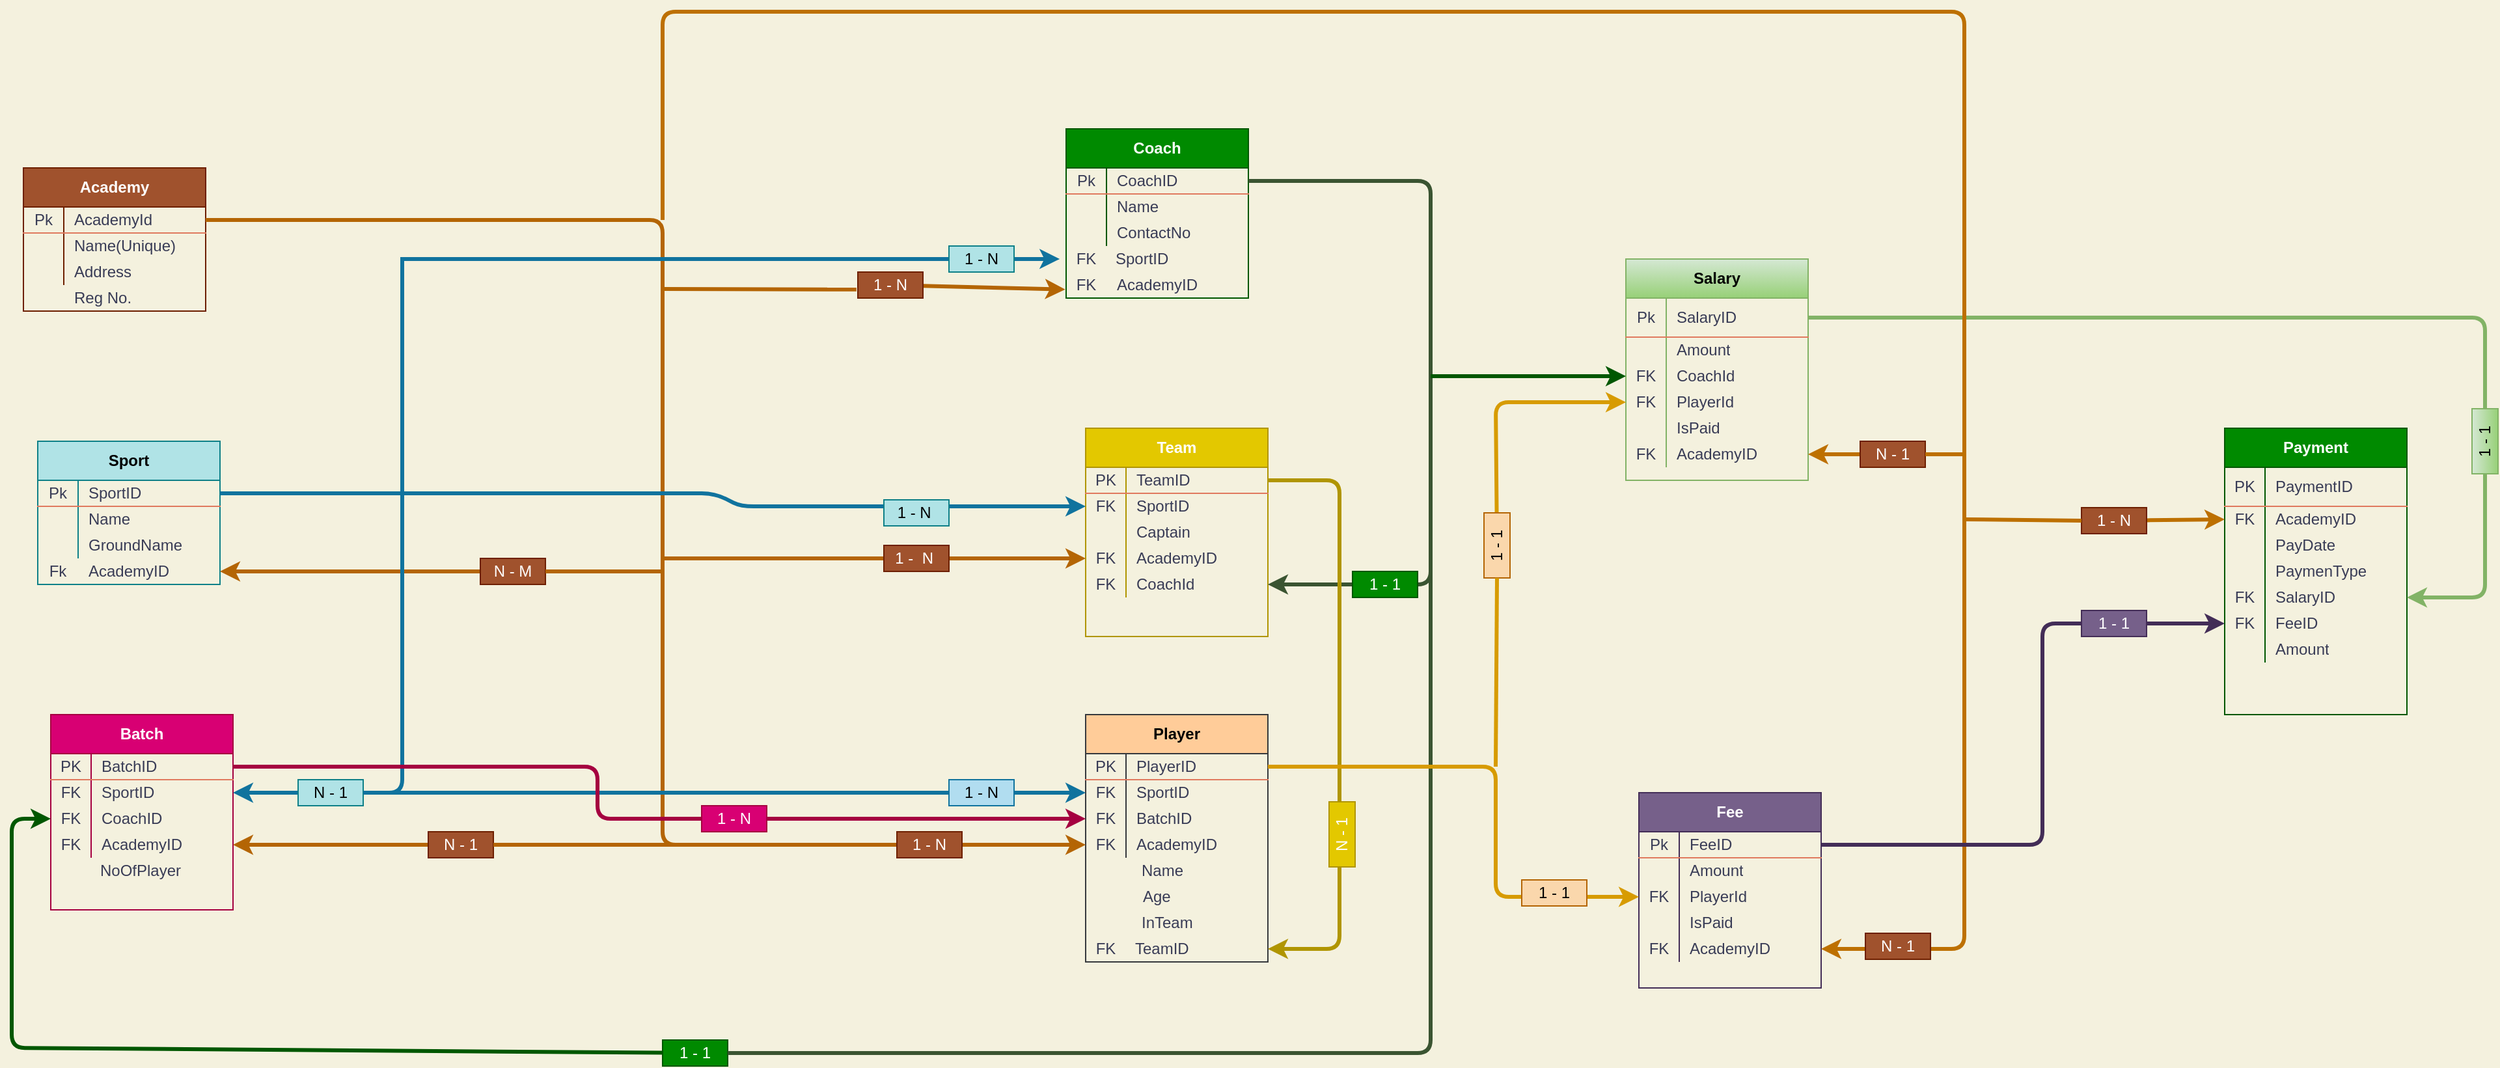 <mxfile version="14.6.3" type="github">
  <diagram id="C5RBs43oDa-KdzZeNtuy" name="Page-1">
    <mxGraphModel dx="1328" dy="773" grid="1" gridSize="10" guides="1" tooltips="1" connect="1" arrows="1" fold="1" page="1" pageScale="1" pageWidth="1169" pageHeight="827" background="#F4F1DE" math="0" shadow="0">
      <root>
        <object label="" BatchID="211" id="WIyWlLk6GJQsqaUBKTNV-0">
          <mxCell />
        </object>
        <mxCell id="WIyWlLk6GJQsqaUBKTNV-1" parent="WIyWlLk6GJQsqaUBKTNV-0" />
        <mxCell id="yTWM4LRYes1PWLr559-A-1" value="Academy" style="shape=table;html=1;whiteSpace=wrap;startSize=30;container=1;collapsible=0;childLayout=tableLayout;fixedRows=1;rowLines=0;fontStyle=1;align=center;fillColor=#a0522d;strokeColor=#6D1F00;fontColor=#ffffff;" vertex="1" parent="WIyWlLk6GJQsqaUBKTNV-1">
          <mxGeometry x="69" y="200" width="140" height="110" as="geometry" />
        </mxCell>
        <mxCell id="yTWM4LRYes1PWLr559-A-2" value="" style="shape=partialRectangle;html=1;whiteSpace=wrap;collapsible=0;dropTarget=0;pointerEvents=0;fillColor=none;top=0;left=0;bottom=1;right=0;points=[[0,0.5],[1,0.5]];portConstraint=eastwest;strokeColor=#E07A5F;fontColor=#393C56;" vertex="1" parent="yTWM4LRYes1PWLr559-A-1">
          <mxGeometry y="30" width="140" height="20" as="geometry" />
        </mxCell>
        <mxCell id="yTWM4LRYes1PWLr559-A-3" value="Pk" style="shape=partialRectangle;html=1;whiteSpace=wrap;connectable=0;fillColor=none;top=0;left=0;bottom=0;right=0;overflow=hidden;strokeColor=#E07A5F;fontColor=#393C56;" vertex="1" parent="yTWM4LRYes1PWLr559-A-2">
          <mxGeometry width="31" height="20" as="geometry" />
        </mxCell>
        <mxCell id="yTWM4LRYes1PWLr559-A-4" value="AcademyId" style="shape=partialRectangle;html=1;whiteSpace=wrap;connectable=0;fillColor=none;top=0;left=0;bottom=0;right=0;align=left;spacingLeft=6;overflow=hidden;strokeColor=#E07A5F;fontColor=#393C56;" vertex="1" parent="yTWM4LRYes1PWLr559-A-2">
          <mxGeometry x="31" width="109" height="20" as="geometry" />
        </mxCell>
        <mxCell id="yTWM4LRYes1PWLr559-A-5" value="" style="shape=partialRectangle;html=1;whiteSpace=wrap;collapsible=0;dropTarget=0;pointerEvents=0;fillColor=none;top=0;left=0;bottom=0;right=0;points=[[0,0.5],[1,0.5]];portConstraint=eastwest;strokeColor=#E07A5F;fontColor=#393C56;" vertex="1" parent="yTWM4LRYes1PWLr559-A-1">
          <mxGeometry y="50" width="140" height="20" as="geometry" />
        </mxCell>
        <mxCell id="yTWM4LRYes1PWLr559-A-6" value="" style="shape=partialRectangle;html=1;whiteSpace=wrap;connectable=0;fillColor=none;top=0;left=0;bottom=0;right=0;overflow=hidden;strokeColor=#E07A5F;fontColor=#393C56;" vertex="1" parent="yTWM4LRYes1PWLr559-A-5">
          <mxGeometry width="31" height="20" as="geometry" />
        </mxCell>
        <mxCell id="yTWM4LRYes1PWLr559-A-7" value="Name(Unique)" style="shape=partialRectangle;html=1;whiteSpace=wrap;connectable=0;fillColor=none;top=0;left=0;bottom=0;right=0;align=left;spacingLeft=6;overflow=hidden;strokeColor=#E07A5F;fontColor=#393C56;" vertex="1" parent="yTWM4LRYes1PWLr559-A-5">
          <mxGeometry x="31" width="109" height="20" as="geometry" />
        </mxCell>
        <mxCell id="yTWM4LRYes1PWLr559-A-8" value="" style="shape=partialRectangle;html=1;whiteSpace=wrap;collapsible=0;dropTarget=0;pointerEvents=0;fillColor=none;top=0;left=0;bottom=0;right=0;points=[[0,0.5],[1,0.5]];portConstraint=eastwest;strokeColor=#E07A5F;fontColor=#393C56;" vertex="1" parent="yTWM4LRYes1PWLr559-A-1">
          <mxGeometry y="70" width="140" height="20" as="geometry" />
        </mxCell>
        <mxCell id="yTWM4LRYes1PWLr559-A-9" value="" style="shape=partialRectangle;html=1;whiteSpace=wrap;connectable=0;fillColor=none;top=0;left=0;bottom=0;right=0;overflow=hidden;strokeColor=#E07A5F;fontColor=#393C56;" vertex="1" parent="yTWM4LRYes1PWLr559-A-8">
          <mxGeometry width="31" height="20" as="geometry" />
        </mxCell>
        <mxCell id="yTWM4LRYes1PWLr559-A-10" value="Address" style="shape=partialRectangle;html=1;whiteSpace=wrap;connectable=0;fillColor=none;top=0;left=0;bottom=0;right=0;align=left;spacingLeft=6;overflow=hidden;strokeColor=#E07A5F;fontColor=#393C56;" vertex="1" parent="yTWM4LRYes1PWLr559-A-8">
          <mxGeometry x="31" width="109" height="20" as="geometry" />
        </mxCell>
        <mxCell id="yTWM4LRYes1PWLr559-A-27" value="Reg No." style="shape=partialRectangle;html=1;whiteSpace=wrap;connectable=0;fillColor=none;top=0;left=0;bottom=0;right=0;align=left;spacingLeft=6;overflow=hidden;strokeColor=#E07A5F;fontColor=#393C56;" vertex="1" parent="WIyWlLk6GJQsqaUBKTNV-1">
          <mxGeometry x="100" y="290" width="109" height="20" as="geometry" />
        </mxCell>
        <mxCell id="yTWM4LRYes1PWLr559-A-28" value="Sport" style="shape=table;html=1;whiteSpace=wrap;startSize=30;container=1;collapsible=0;childLayout=tableLayout;fixedRows=1;rowLines=0;fontStyle=1;align=center;fillColor=#b0e3e6;strokeColor=#0e8088;" vertex="1" parent="WIyWlLk6GJQsqaUBKTNV-1">
          <mxGeometry x="80" y="410" width="140" height="110" as="geometry" />
        </mxCell>
        <mxCell id="yTWM4LRYes1PWLr559-A-29" value="" style="shape=partialRectangle;html=1;whiteSpace=wrap;collapsible=0;dropTarget=0;pointerEvents=0;fillColor=none;top=0;left=0;bottom=1;right=0;points=[[0,0.5],[1,0.5]];portConstraint=eastwest;strokeColor=#E07A5F;fontColor=#393C56;" vertex="1" parent="yTWM4LRYes1PWLr559-A-28">
          <mxGeometry y="30" width="140" height="20" as="geometry" />
        </mxCell>
        <mxCell id="yTWM4LRYes1PWLr559-A-30" value="Pk" style="shape=partialRectangle;html=1;whiteSpace=wrap;connectable=0;fillColor=none;top=0;left=0;bottom=0;right=0;overflow=hidden;strokeColor=#E07A5F;fontColor=#393C56;" vertex="1" parent="yTWM4LRYes1PWLr559-A-29">
          <mxGeometry width="31" height="20" as="geometry" />
        </mxCell>
        <mxCell id="yTWM4LRYes1PWLr559-A-31" value="SportID" style="shape=partialRectangle;html=1;whiteSpace=wrap;connectable=0;fillColor=none;top=0;left=0;bottom=0;right=0;align=left;spacingLeft=6;overflow=hidden;strokeColor=#E07A5F;fontColor=#393C56;" vertex="1" parent="yTWM4LRYes1PWLr559-A-29">
          <mxGeometry x="31" width="109" height="20" as="geometry" />
        </mxCell>
        <mxCell id="yTWM4LRYes1PWLr559-A-32" value="" style="shape=partialRectangle;html=1;whiteSpace=wrap;collapsible=0;dropTarget=0;pointerEvents=0;fillColor=none;top=0;left=0;bottom=0;right=0;points=[[0,0.5],[1,0.5]];portConstraint=eastwest;strokeColor=#E07A5F;fontColor=#393C56;" vertex="1" parent="yTWM4LRYes1PWLr559-A-28">
          <mxGeometry y="50" width="140" height="20" as="geometry" />
        </mxCell>
        <mxCell id="yTWM4LRYes1PWLr559-A-33" value="" style="shape=partialRectangle;html=1;whiteSpace=wrap;connectable=0;fillColor=none;top=0;left=0;bottom=0;right=0;overflow=hidden;strokeColor=#E07A5F;fontColor=#393C56;" vertex="1" parent="yTWM4LRYes1PWLr559-A-32">
          <mxGeometry width="31" height="20" as="geometry" />
        </mxCell>
        <mxCell id="yTWM4LRYes1PWLr559-A-34" value="Name" style="shape=partialRectangle;html=1;whiteSpace=wrap;connectable=0;fillColor=none;top=0;left=0;bottom=0;right=0;align=left;spacingLeft=6;overflow=hidden;strokeColor=#E07A5F;fontColor=#393C56;" vertex="1" parent="yTWM4LRYes1PWLr559-A-32">
          <mxGeometry x="31" width="109" height="20" as="geometry" />
        </mxCell>
        <mxCell id="yTWM4LRYes1PWLr559-A-35" value="" style="shape=partialRectangle;html=1;whiteSpace=wrap;collapsible=0;dropTarget=0;pointerEvents=0;fillColor=none;top=0;left=0;bottom=0;right=0;points=[[0,0.5],[1,0.5]];portConstraint=eastwest;strokeColor=#E07A5F;fontColor=#393C56;" vertex="1" parent="yTWM4LRYes1PWLr559-A-28">
          <mxGeometry y="70" width="140" height="20" as="geometry" />
        </mxCell>
        <mxCell id="yTWM4LRYes1PWLr559-A-36" value="" style="shape=partialRectangle;html=1;whiteSpace=wrap;connectable=0;fillColor=none;top=0;left=0;bottom=0;right=0;overflow=hidden;strokeColor=#E07A5F;fontColor=#393C56;" vertex="1" parent="yTWM4LRYes1PWLr559-A-35">
          <mxGeometry width="31" height="20" as="geometry" />
        </mxCell>
        <mxCell id="yTWM4LRYes1PWLr559-A-37" value="GroundName" style="shape=partialRectangle;html=1;whiteSpace=wrap;connectable=0;fillColor=none;top=0;left=0;bottom=0;right=0;align=left;spacingLeft=6;overflow=hidden;strokeColor=#E07A5F;fontColor=#393C56;" vertex="1" parent="yTWM4LRYes1PWLr559-A-35">
          <mxGeometry x="31" width="109" height="20" as="geometry" />
        </mxCell>
        <mxCell id="yTWM4LRYes1PWLr559-A-49" value="" style="shape=partialRectangle;html=1;whiteSpace=wrap;collapsible=0;dropTarget=0;pointerEvents=0;fillColor=none;top=0;left=0;bottom=0;right=0;points=[[0,0.5],[1,0.5]];portConstraint=eastwest;strokeColor=#E07A5F;fontColor=#393C56;" vertex="1" parent="WIyWlLk6GJQsqaUBKTNV-1">
          <mxGeometry x="80" y="500" width="140" height="20" as="geometry" />
        </mxCell>
        <mxCell id="yTWM4LRYes1PWLr559-A-51" value="AcademyID" style="shape=partialRectangle;html=1;whiteSpace=wrap;connectable=0;fillColor=none;top=0;left=0;bottom=0;right=0;align=left;spacingLeft=6;overflow=hidden;strokeColor=#E07A5F;fontColor=#393C56;" vertex="1" parent="yTWM4LRYes1PWLr559-A-49">
          <mxGeometry x="31" width="109" height="20" as="geometry" />
        </mxCell>
        <mxCell id="yTWM4LRYes1PWLr559-A-52" value="Fk" style="text;html=1;align=center;verticalAlign=middle;resizable=0;points=[];autosize=1;strokeColor=none;fontColor=#393C56;" vertex="1" parent="WIyWlLk6GJQsqaUBKTNV-1">
          <mxGeometry x="80" y="500" width="30" height="20" as="geometry" />
        </mxCell>
        <mxCell id="yTWM4LRYes1PWLr559-A-53" value="Coach" style="shape=table;html=1;whiteSpace=wrap;startSize=30;container=1;collapsible=0;childLayout=tableLayout;fixedRows=1;rowLines=0;fontStyle=1;align=center;fillColor=#008a00;strokeColor=#005700;fontColor=#ffffff;" vertex="1" parent="WIyWlLk6GJQsqaUBKTNV-1">
          <mxGeometry x="870" y="170" width="140" height="130" as="geometry" />
        </mxCell>
        <mxCell id="yTWM4LRYes1PWLr559-A-54" value="" style="shape=partialRectangle;html=1;whiteSpace=wrap;collapsible=0;dropTarget=0;pointerEvents=0;fillColor=none;top=0;left=0;bottom=1;right=0;points=[[0,0.5],[1,0.5]];portConstraint=eastwest;strokeColor=#E07A5F;fontColor=#393C56;" vertex="1" parent="yTWM4LRYes1PWLr559-A-53">
          <mxGeometry y="30" width="140" height="20" as="geometry" />
        </mxCell>
        <mxCell id="yTWM4LRYes1PWLr559-A-55" value="Pk" style="shape=partialRectangle;html=1;whiteSpace=wrap;connectable=0;fillColor=none;top=0;left=0;bottom=0;right=0;overflow=hidden;strokeColor=#E07A5F;fontColor=#393C56;" vertex="1" parent="yTWM4LRYes1PWLr559-A-54">
          <mxGeometry width="31" height="20" as="geometry" />
        </mxCell>
        <mxCell id="yTWM4LRYes1PWLr559-A-56" value="CoachID" style="shape=partialRectangle;html=1;whiteSpace=wrap;connectable=0;fillColor=none;top=0;left=0;bottom=0;right=0;align=left;spacingLeft=6;overflow=hidden;strokeColor=#E07A5F;fontColor=#393C56;" vertex="1" parent="yTWM4LRYes1PWLr559-A-54">
          <mxGeometry x="31" width="109" height="20" as="geometry" />
        </mxCell>
        <mxCell id="yTWM4LRYes1PWLr559-A-57" value="" style="shape=partialRectangle;html=1;whiteSpace=wrap;collapsible=0;dropTarget=0;pointerEvents=0;fillColor=none;top=0;left=0;bottom=0;right=0;points=[[0,0.5],[1,0.5]];portConstraint=eastwest;strokeColor=#E07A5F;fontColor=#393C56;" vertex="1" parent="yTWM4LRYes1PWLr559-A-53">
          <mxGeometry y="50" width="140" height="20" as="geometry" />
        </mxCell>
        <mxCell id="yTWM4LRYes1PWLr559-A-58" value="" style="shape=partialRectangle;html=1;whiteSpace=wrap;connectable=0;fillColor=none;top=0;left=0;bottom=0;right=0;overflow=hidden;strokeColor=#E07A5F;fontColor=#393C56;" vertex="1" parent="yTWM4LRYes1PWLr559-A-57">
          <mxGeometry width="31" height="20" as="geometry" />
        </mxCell>
        <mxCell id="yTWM4LRYes1PWLr559-A-59" value="Name" style="shape=partialRectangle;html=1;whiteSpace=wrap;connectable=0;fillColor=none;top=0;left=0;bottom=0;right=0;align=left;spacingLeft=6;overflow=hidden;strokeColor=#E07A5F;fontColor=#393C56;" vertex="1" parent="yTWM4LRYes1PWLr559-A-57">
          <mxGeometry x="31" width="109" height="20" as="geometry" />
        </mxCell>
        <mxCell id="yTWM4LRYes1PWLr559-A-60" value="" style="shape=partialRectangle;html=1;whiteSpace=wrap;collapsible=0;dropTarget=0;pointerEvents=0;fillColor=none;top=0;left=0;bottom=0;right=0;points=[[0,0.5],[1,0.5]];portConstraint=eastwest;strokeColor=#E07A5F;fontColor=#393C56;" vertex="1" parent="yTWM4LRYes1PWLr559-A-53">
          <mxGeometry y="70" width="140" height="20" as="geometry" />
        </mxCell>
        <mxCell id="yTWM4LRYes1PWLr559-A-61" value="" style="shape=partialRectangle;html=1;whiteSpace=wrap;connectable=0;fillColor=none;top=0;left=0;bottom=0;right=0;overflow=hidden;strokeColor=#E07A5F;fontColor=#393C56;" vertex="1" parent="yTWM4LRYes1PWLr559-A-60">
          <mxGeometry width="31" height="20" as="geometry" />
        </mxCell>
        <mxCell id="yTWM4LRYes1PWLr559-A-62" value="ContactNo" style="shape=partialRectangle;html=1;whiteSpace=wrap;connectable=0;fillColor=none;top=0;left=0;bottom=0;right=0;align=left;spacingLeft=6;overflow=hidden;strokeColor=#E07A5F;fontColor=#393C56;" vertex="1" parent="yTWM4LRYes1PWLr559-A-60">
          <mxGeometry x="31" width="109" height="20" as="geometry" />
        </mxCell>
        <mxCell id="yTWM4LRYes1PWLr559-A-63" value="SportID" style="shape=partialRectangle;html=1;whiteSpace=wrap;connectable=0;fillColor=none;top=0;left=0;bottom=0;right=0;align=left;spacingLeft=6;overflow=hidden;strokeColor=#E07A5F;fontColor=#393C56;" vertex="1" parent="WIyWlLk6GJQsqaUBKTNV-1">
          <mxGeometry x="900" y="260" width="110" height="20" as="geometry" />
        </mxCell>
        <mxCell id="yTWM4LRYes1PWLr559-A-64" value="AcademyID" style="shape=partialRectangle;html=1;whiteSpace=wrap;connectable=0;fillColor=none;top=0;left=0;bottom=0;right=0;align=left;spacingLeft=6;overflow=hidden;strokeColor=#E07A5F;fontColor=#393C56;" vertex="1" parent="WIyWlLk6GJQsqaUBKTNV-1">
          <mxGeometry x="901" y="280" width="109" height="20" as="geometry" />
        </mxCell>
        <mxCell id="yTWM4LRYes1PWLr559-A-65" value="FK" style="text;html=1;align=center;verticalAlign=middle;resizable=0;points=[];autosize=1;strokeColor=none;fontColor=#393C56;" vertex="1" parent="WIyWlLk6GJQsqaUBKTNV-1">
          <mxGeometry x="870" y="260" width="30" height="20" as="geometry" />
        </mxCell>
        <mxCell id="yTWM4LRYes1PWLr559-A-68" value="Team" style="shape=table;html=1;whiteSpace=wrap;startSize=30;container=1;collapsible=0;childLayout=tableLayout;fixedRows=1;rowLines=0;fontStyle=1;align=center;fillColor=#e3c800;strokeColor=#B09500;fontColor=#ffffff;" vertex="1" parent="WIyWlLk6GJQsqaUBKTNV-1">
          <mxGeometry x="885" y="400" width="140" height="160" as="geometry" />
        </mxCell>
        <mxCell id="yTWM4LRYes1PWLr559-A-69" value="" style="shape=partialRectangle;html=1;whiteSpace=wrap;collapsible=0;dropTarget=0;pointerEvents=0;fillColor=none;top=0;left=0;bottom=1;right=0;points=[[0,0.5],[1,0.5]];portConstraint=eastwest;strokeColor=#E07A5F;fontColor=#393C56;" vertex="1" parent="yTWM4LRYes1PWLr559-A-68">
          <mxGeometry y="30" width="140" height="20" as="geometry" />
        </mxCell>
        <mxCell id="yTWM4LRYes1PWLr559-A-70" value="PK" style="shape=partialRectangle;html=1;whiteSpace=wrap;connectable=0;fillColor=none;top=0;left=0;bottom=0;right=0;overflow=hidden;strokeColor=#E07A5F;fontColor=#393C56;" vertex="1" parent="yTWM4LRYes1PWLr559-A-69">
          <mxGeometry width="31" height="20" as="geometry" />
        </mxCell>
        <mxCell id="yTWM4LRYes1PWLr559-A-71" value="TeamID" style="shape=partialRectangle;html=1;whiteSpace=wrap;connectable=0;fillColor=none;top=0;left=0;bottom=0;right=0;align=left;spacingLeft=6;overflow=hidden;strokeColor=#E07A5F;fontColor=#393C56;" vertex="1" parent="yTWM4LRYes1PWLr559-A-69">
          <mxGeometry x="31" width="109" height="20" as="geometry" />
        </mxCell>
        <mxCell id="yTWM4LRYes1PWLr559-A-72" value="" style="shape=partialRectangle;html=1;whiteSpace=wrap;collapsible=0;dropTarget=0;pointerEvents=0;fillColor=none;top=0;left=0;bottom=0;right=0;points=[[0,0.5],[1,0.5]];portConstraint=eastwest;strokeColor=#E07A5F;fontColor=#393C56;" vertex="1" parent="yTWM4LRYes1PWLr559-A-68">
          <mxGeometry y="50" width="140" height="20" as="geometry" />
        </mxCell>
        <mxCell id="yTWM4LRYes1PWLr559-A-73" value="FK" style="shape=partialRectangle;html=1;whiteSpace=wrap;connectable=0;fillColor=none;top=0;left=0;bottom=0;right=0;overflow=hidden;strokeColor=#E07A5F;fontColor=#393C56;" vertex="1" parent="yTWM4LRYes1PWLr559-A-72">
          <mxGeometry width="31" height="20" as="geometry" />
        </mxCell>
        <mxCell id="yTWM4LRYes1PWLr559-A-74" value="SportID" style="shape=partialRectangle;html=1;whiteSpace=wrap;connectable=0;fillColor=none;top=0;left=0;bottom=0;right=0;align=left;spacingLeft=6;overflow=hidden;strokeColor=#E07A5F;fontColor=#393C56;" vertex="1" parent="yTWM4LRYes1PWLr559-A-72">
          <mxGeometry x="31" width="109" height="20" as="geometry" />
        </mxCell>
        <mxCell id="yTWM4LRYes1PWLr559-A-75" value="" style="shape=partialRectangle;html=1;whiteSpace=wrap;collapsible=0;dropTarget=0;pointerEvents=0;fillColor=none;top=0;left=0;bottom=0;right=0;points=[[0,0.5],[1,0.5]];portConstraint=eastwest;strokeColor=#E07A5F;fontColor=#393C56;" vertex="1" parent="yTWM4LRYes1PWLr559-A-68">
          <mxGeometry y="70" width="140" height="20" as="geometry" />
        </mxCell>
        <mxCell id="yTWM4LRYes1PWLr559-A-76" value="" style="shape=partialRectangle;html=1;whiteSpace=wrap;connectable=0;fillColor=none;top=0;left=0;bottom=0;right=0;overflow=hidden;strokeColor=#E07A5F;fontColor=#393C56;" vertex="1" parent="yTWM4LRYes1PWLr559-A-75">
          <mxGeometry width="31" height="20" as="geometry" />
        </mxCell>
        <mxCell id="yTWM4LRYes1PWLr559-A-77" value="Captain" style="shape=partialRectangle;html=1;whiteSpace=wrap;connectable=0;fillColor=none;top=0;left=0;bottom=0;right=0;align=left;spacingLeft=6;overflow=hidden;strokeColor=#E07A5F;fontColor=#393C56;" vertex="1" parent="yTWM4LRYes1PWLr559-A-75">
          <mxGeometry x="31" width="109" height="20" as="geometry" />
        </mxCell>
        <mxCell id="yTWM4LRYes1PWLr559-A-128" value="" style="shape=partialRectangle;html=1;whiteSpace=wrap;collapsible=0;dropTarget=0;pointerEvents=0;fillColor=none;top=0;left=0;bottom=0;right=0;points=[[0,0.5],[1,0.5]];portConstraint=eastwest;strokeColor=#E07A5F;fontColor=#393C56;" vertex="1" parent="yTWM4LRYes1PWLr559-A-68">
          <mxGeometry y="90" width="140" height="20" as="geometry" />
        </mxCell>
        <mxCell id="yTWM4LRYes1PWLr559-A-129" value="FK" style="shape=partialRectangle;html=1;whiteSpace=wrap;connectable=0;fillColor=none;top=0;left=0;bottom=0;right=0;overflow=hidden;strokeColor=#E07A5F;fontColor=#393C56;" vertex="1" parent="yTWM4LRYes1PWLr559-A-128">
          <mxGeometry width="31" height="20" as="geometry" />
        </mxCell>
        <mxCell id="yTWM4LRYes1PWLr559-A-130" value="AcademyID" style="shape=partialRectangle;html=1;whiteSpace=wrap;connectable=0;fillColor=none;top=0;left=0;bottom=0;right=0;align=left;spacingLeft=6;overflow=hidden;strokeColor=#E07A5F;fontColor=#393C56;" vertex="1" parent="yTWM4LRYes1PWLr559-A-128">
          <mxGeometry x="31" width="109" height="20" as="geometry" />
        </mxCell>
        <mxCell id="yTWM4LRYes1PWLr559-A-178" value="" style="shape=partialRectangle;html=1;whiteSpace=wrap;collapsible=0;dropTarget=0;pointerEvents=0;fillColor=none;top=0;left=0;bottom=0;right=0;points=[[0,0.5],[1,0.5]];portConstraint=eastwest;strokeColor=#E07A5F;fontColor=#393C56;" vertex="1" parent="yTWM4LRYes1PWLr559-A-68">
          <mxGeometry y="110" width="140" height="20" as="geometry" />
        </mxCell>
        <mxCell id="yTWM4LRYes1PWLr559-A-179" value="FK" style="shape=partialRectangle;html=1;whiteSpace=wrap;connectable=0;fillColor=none;top=0;left=0;bottom=0;right=0;overflow=hidden;strokeColor=#E07A5F;fontColor=#393C56;" vertex="1" parent="yTWM4LRYes1PWLr559-A-178">
          <mxGeometry width="31" height="20" as="geometry" />
        </mxCell>
        <mxCell id="yTWM4LRYes1PWLr559-A-180" value="CoachId" style="shape=partialRectangle;html=1;whiteSpace=wrap;connectable=0;fillColor=none;top=0;left=0;bottom=0;right=0;align=left;spacingLeft=6;overflow=hidden;strokeColor=#E07A5F;fontColor=#393C56;" vertex="1" parent="yTWM4LRYes1PWLr559-A-178">
          <mxGeometry x="31" width="109" height="20" as="geometry" />
        </mxCell>
        <mxCell id="yTWM4LRYes1PWLr559-A-92" value="Batch" style="shape=table;html=1;whiteSpace=wrap;startSize=30;container=1;collapsible=0;childLayout=tableLayout;fixedRows=1;rowLines=0;fontStyle=1;align=center;fillColor=#d80073;strokeColor=#A50040;fontColor=#ffffff;" vertex="1" parent="WIyWlLk6GJQsqaUBKTNV-1">
          <mxGeometry x="90" y="620" width="140" height="150" as="geometry" />
        </mxCell>
        <mxCell id="yTWM4LRYes1PWLr559-A-93" value="" style="shape=partialRectangle;html=1;whiteSpace=wrap;collapsible=0;dropTarget=0;pointerEvents=0;fillColor=none;top=0;left=0;bottom=1;right=0;points=[[0,0.5],[1,0.5]];portConstraint=eastwest;strokeColor=#E07A5F;fontColor=#393C56;" vertex="1" parent="yTWM4LRYes1PWLr559-A-92">
          <mxGeometry y="30" width="140" height="20" as="geometry" />
        </mxCell>
        <mxCell id="yTWM4LRYes1PWLr559-A-94" value="PK" style="shape=partialRectangle;html=1;whiteSpace=wrap;connectable=0;fillColor=none;top=0;left=0;bottom=0;right=0;overflow=hidden;strokeColor=#E07A5F;fontColor=#393C56;" vertex="1" parent="yTWM4LRYes1PWLr559-A-93">
          <mxGeometry width="31" height="20" as="geometry" />
        </mxCell>
        <mxCell id="yTWM4LRYes1PWLr559-A-95" value="BatchID" style="shape=partialRectangle;html=1;whiteSpace=wrap;connectable=0;fillColor=none;top=0;left=0;bottom=0;right=0;align=left;spacingLeft=6;overflow=hidden;strokeColor=#E07A5F;fontColor=#393C56;" vertex="1" parent="yTWM4LRYes1PWLr559-A-93">
          <mxGeometry x="31" width="109" height="20" as="geometry" />
        </mxCell>
        <mxCell id="yTWM4LRYes1PWLr559-A-96" value="" style="shape=partialRectangle;html=1;whiteSpace=wrap;collapsible=0;dropTarget=0;pointerEvents=0;fillColor=none;top=0;left=0;bottom=0;right=0;points=[[0,0.5],[1,0.5]];portConstraint=eastwest;strokeColor=#E07A5F;fontColor=#393C56;" vertex="1" parent="yTWM4LRYes1PWLr559-A-92">
          <mxGeometry y="50" width="140" height="20" as="geometry" />
        </mxCell>
        <mxCell id="yTWM4LRYes1PWLr559-A-97" value="FK" style="shape=partialRectangle;html=1;whiteSpace=wrap;connectable=0;fillColor=none;top=0;left=0;bottom=0;right=0;overflow=hidden;strokeColor=#E07A5F;fontColor=#393C56;" vertex="1" parent="yTWM4LRYes1PWLr559-A-96">
          <mxGeometry width="31" height="20" as="geometry" />
        </mxCell>
        <mxCell id="yTWM4LRYes1PWLr559-A-98" value="SportID" style="shape=partialRectangle;html=1;whiteSpace=wrap;connectable=0;fillColor=none;top=0;left=0;bottom=0;right=0;align=left;spacingLeft=6;overflow=hidden;strokeColor=#E07A5F;fontColor=#393C56;" vertex="1" parent="yTWM4LRYes1PWLr559-A-96">
          <mxGeometry x="31" width="109" height="20" as="geometry" />
        </mxCell>
        <mxCell id="yTWM4LRYes1PWLr559-A-99" value="" style="shape=partialRectangle;html=1;whiteSpace=wrap;collapsible=0;dropTarget=0;pointerEvents=0;fillColor=none;top=0;left=0;bottom=0;right=0;points=[[0,0.5],[1,0.5]];portConstraint=eastwest;strokeColor=#E07A5F;fontColor=#393C56;" vertex="1" parent="yTWM4LRYes1PWLr559-A-92">
          <mxGeometry y="70" width="140" height="20" as="geometry" />
        </mxCell>
        <mxCell id="yTWM4LRYes1PWLr559-A-100" value="FK" style="shape=partialRectangle;html=1;whiteSpace=wrap;connectable=0;fillColor=none;top=0;left=0;bottom=0;right=0;overflow=hidden;strokeColor=#E07A5F;fontColor=#393C56;" vertex="1" parent="yTWM4LRYes1PWLr559-A-99">
          <mxGeometry width="31" height="20" as="geometry" />
        </mxCell>
        <mxCell id="yTWM4LRYes1PWLr559-A-101" value="CoachID" style="shape=partialRectangle;html=1;whiteSpace=wrap;connectable=0;fillColor=none;top=0;left=0;bottom=0;right=0;align=left;spacingLeft=6;overflow=hidden;strokeColor=#E07A5F;fontColor=#393C56;" vertex="1" parent="yTWM4LRYes1PWLr559-A-99">
          <mxGeometry x="31" width="109" height="20" as="geometry" />
        </mxCell>
        <mxCell id="yTWM4LRYes1PWLr559-A-171" value="" style="shape=partialRectangle;html=1;whiteSpace=wrap;collapsible=0;dropTarget=0;pointerEvents=0;fillColor=none;top=0;left=0;bottom=0;right=0;points=[[0,0.5],[1,0.5]];portConstraint=eastwest;strokeColor=#E07A5F;fontColor=#393C56;" vertex="1" parent="yTWM4LRYes1PWLr559-A-92">
          <mxGeometry y="90" width="140" height="20" as="geometry" />
        </mxCell>
        <mxCell id="yTWM4LRYes1PWLr559-A-172" value="FK" style="shape=partialRectangle;html=1;whiteSpace=wrap;connectable=0;fillColor=none;top=0;left=0;bottom=0;right=0;overflow=hidden;strokeColor=#E07A5F;fontColor=#393C56;" vertex="1" parent="yTWM4LRYes1PWLr559-A-171">
          <mxGeometry width="31" height="20" as="geometry" />
        </mxCell>
        <mxCell id="yTWM4LRYes1PWLr559-A-173" value="AcademyID" style="shape=partialRectangle;html=1;whiteSpace=wrap;connectable=0;fillColor=none;top=0;left=0;bottom=0;right=0;align=left;spacingLeft=6;overflow=hidden;strokeColor=#E07A5F;fontColor=#393C56;" vertex="1" parent="yTWM4LRYes1PWLr559-A-171">
          <mxGeometry x="31" width="109" height="20" as="geometry" />
        </mxCell>
        <mxCell id="yTWM4LRYes1PWLr559-A-103" value="" style="shape=partialRectangle;html=1;whiteSpace=wrap;collapsible=0;dropTarget=0;pointerEvents=0;fillColor=none;top=0;left=0;bottom=0;right=0;points=[[0,0.5],[1,0.5]];portConstraint=eastwest;strokeColor=#E07A5F;fontColor=#393C56;" vertex="1" parent="WIyWlLk6GJQsqaUBKTNV-1">
          <mxGeometry x="90" y="730" width="140" height="20" as="geometry" />
        </mxCell>
        <mxCell id="yTWM4LRYes1PWLr559-A-105" value="NoOfPlayer" style="shape=partialRectangle;html=1;whiteSpace=wrap;connectable=0;fillColor=none;top=0;left=0;bottom=0;right=0;align=left;spacingLeft=6;overflow=hidden;strokeColor=#E07A5F;fontColor=#393C56;" vertex="1" parent="yTWM4LRYes1PWLr559-A-103">
          <mxGeometry x="30" width="110" height="20" as="geometry" />
        </mxCell>
        <mxCell id="yTWM4LRYes1PWLr559-A-106" value="Player" style="shape=table;html=1;whiteSpace=wrap;startSize=30;container=1;collapsible=0;childLayout=tableLayout;fixedRows=1;rowLines=0;fontStyle=1;align=center;fillColor=#ffcc99;strokeColor=#36393d;" vertex="1" parent="WIyWlLk6GJQsqaUBKTNV-1">
          <mxGeometry x="885" y="620" width="140" height="190" as="geometry" />
        </mxCell>
        <mxCell id="yTWM4LRYes1PWLr559-A-107" value="" style="shape=partialRectangle;html=1;whiteSpace=wrap;collapsible=0;dropTarget=0;pointerEvents=0;fillColor=none;top=0;left=0;bottom=1;right=0;points=[[0,0.5],[1,0.5]];portConstraint=eastwest;strokeColor=#E07A5F;fontColor=#393C56;" vertex="1" parent="yTWM4LRYes1PWLr559-A-106">
          <mxGeometry y="30" width="140" height="20" as="geometry" />
        </mxCell>
        <mxCell id="yTWM4LRYes1PWLr559-A-108" value="PK" style="shape=partialRectangle;html=1;whiteSpace=wrap;connectable=0;fillColor=none;top=0;left=0;bottom=0;right=0;overflow=hidden;strokeColor=#E07A5F;fontColor=#393C56;" vertex="1" parent="yTWM4LRYes1PWLr559-A-107">
          <mxGeometry width="31" height="20" as="geometry" />
        </mxCell>
        <mxCell id="yTWM4LRYes1PWLr559-A-109" value="PlayerID" style="shape=partialRectangle;html=1;whiteSpace=wrap;connectable=0;fillColor=none;top=0;left=0;bottom=0;right=0;align=left;spacingLeft=6;overflow=hidden;strokeColor=#E07A5F;fontColor=#393C56;" vertex="1" parent="yTWM4LRYes1PWLr559-A-107">
          <mxGeometry x="31" width="109" height="20" as="geometry" />
        </mxCell>
        <mxCell id="yTWM4LRYes1PWLr559-A-110" value="" style="shape=partialRectangle;html=1;whiteSpace=wrap;collapsible=0;dropTarget=0;pointerEvents=0;fillColor=none;top=0;left=0;bottom=0;right=0;points=[[0,0.5],[1,0.5]];portConstraint=eastwest;strokeColor=#E07A5F;fontColor=#393C56;" vertex="1" parent="yTWM4LRYes1PWLr559-A-106">
          <mxGeometry y="50" width="140" height="20" as="geometry" />
        </mxCell>
        <mxCell id="yTWM4LRYes1PWLr559-A-111" value="FK" style="shape=partialRectangle;html=1;whiteSpace=wrap;connectable=0;fillColor=none;top=0;left=0;bottom=0;right=0;overflow=hidden;strokeColor=#E07A5F;fontColor=#393C56;" vertex="1" parent="yTWM4LRYes1PWLr559-A-110">
          <mxGeometry width="31" height="20" as="geometry" />
        </mxCell>
        <mxCell id="yTWM4LRYes1PWLr559-A-112" value="SportID" style="shape=partialRectangle;html=1;whiteSpace=wrap;connectable=0;fillColor=none;top=0;left=0;bottom=0;right=0;align=left;spacingLeft=6;overflow=hidden;strokeColor=#E07A5F;fontColor=#393C56;" vertex="1" parent="yTWM4LRYes1PWLr559-A-110">
          <mxGeometry x="31" width="109" height="20" as="geometry" />
        </mxCell>
        <mxCell id="yTWM4LRYes1PWLr559-A-113" value="" style="shape=partialRectangle;html=1;whiteSpace=wrap;collapsible=0;dropTarget=0;pointerEvents=0;fillColor=none;top=0;left=0;bottom=0;right=0;points=[[0,0.5],[1,0.5]];portConstraint=eastwest;strokeColor=#E07A5F;fontColor=#393C56;" vertex="1" parent="yTWM4LRYes1PWLr559-A-106">
          <mxGeometry y="70" width="140" height="20" as="geometry" />
        </mxCell>
        <mxCell id="yTWM4LRYes1PWLr559-A-114" value="FK" style="shape=partialRectangle;html=1;whiteSpace=wrap;connectable=0;fillColor=none;top=0;left=0;bottom=0;right=0;overflow=hidden;strokeColor=#E07A5F;fontColor=#393C56;" vertex="1" parent="yTWM4LRYes1PWLr559-A-113">
          <mxGeometry width="31" height="20" as="geometry" />
        </mxCell>
        <mxCell id="yTWM4LRYes1PWLr559-A-115" value="BatchID" style="shape=partialRectangle;html=1;whiteSpace=wrap;connectable=0;fillColor=none;top=0;left=0;bottom=0;right=0;align=left;spacingLeft=6;overflow=hidden;strokeColor=#E07A5F;fontColor=#393C56;" vertex="1" parent="yTWM4LRYes1PWLr559-A-113">
          <mxGeometry x="31" width="109" height="20" as="geometry" />
        </mxCell>
        <mxCell id="yTWM4LRYes1PWLr559-A-158" value="" style="shape=partialRectangle;html=1;whiteSpace=wrap;collapsible=0;dropTarget=0;pointerEvents=0;fillColor=none;top=0;left=0;bottom=0;right=0;points=[[0,0.5],[1,0.5]];portConstraint=eastwest;strokeColor=#E07A5F;fontColor=#393C56;" vertex="1" parent="yTWM4LRYes1PWLr559-A-106">
          <mxGeometry y="90" width="140" height="20" as="geometry" />
        </mxCell>
        <mxCell id="yTWM4LRYes1PWLr559-A-159" value="FK" style="shape=partialRectangle;html=1;whiteSpace=wrap;connectable=0;fillColor=none;top=0;left=0;bottom=0;right=0;overflow=hidden;strokeColor=#E07A5F;fontColor=#393C56;" vertex="1" parent="yTWM4LRYes1PWLr559-A-158">
          <mxGeometry width="31" height="20" as="geometry" />
        </mxCell>
        <mxCell id="yTWM4LRYes1PWLr559-A-160" value="AcademyID" style="shape=partialRectangle;html=1;whiteSpace=wrap;connectable=0;fillColor=none;top=0;left=0;bottom=0;right=0;align=left;spacingLeft=6;overflow=hidden;strokeColor=#E07A5F;fontColor=#393C56;" vertex="1" parent="yTWM4LRYes1PWLr559-A-158">
          <mxGeometry x="31" width="109" height="20" as="geometry" />
        </mxCell>
        <mxCell id="yTWM4LRYes1PWLr559-A-116" value="" style="shape=partialRectangle;html=1;whiteSpace=wrap;collapsible=0;dropTarget=0;pointerEvents=0;fillColor=none;top=0;left=0;bottom=0;right=0;points=[[0,0.5],[1,0.5]];portConstraint=eastwest;strokeColor=#E07A5F;fontColor=#393C56;" vertex="1" parent="WIyWlLk6GJQsqaUBKTNV-1">
          <mxGeometry x="890" y="730" width="140" height="20" as="geometry" />
        </mxCell>
        <mxCell id="yTWM4LRYes1PWLr559-A-117" value="Name" style="shape=partialRectangle;html=1;whiteSpace=wrap;connectable=0;fillColor=none;top=0;left=0;bottom=0;right=0;align=left;spacingLeft=6;overflow=hidden;strokeColor=#E07A5F;fontColor=#393C56;" vertex="1" parent="yTWM4LRYes1PWLr559-A-116">
          <mxGeometry x="30" width="110" height="20" as="geometry" />
        </mxCell>
        <mxCell id="yTWM4LRYes1PWLr559-A-118" value="" style="shape=partialRectangle;html=1;whiteSpace=wrap;collapsible=0;dropTarget=0;pointerEvents=0;fillColor=none;top=0;left=0;bottom=0;right=0;points=[[0,0.5],[1,0.5]];portConstraint=eastwest;strokeColor=#E07A5F;fontColor=#393C56;" vertex="1" parent="WIyWlLk6GJQsqaUBKTNV-1">
          <mxGeometry x="890" y="760" width="140" height="20" as="geometry" />
        </mxCell>
        <mxCell id="yTWM4LRYes1PWLr559-A-120" value="" style="shape=partialRectangle;html=1;whiteSpace=wrap;collapsible=0;dropTarget=0;pointerEvents=0;fillColor=none;top=0;left=0;bottom=0;right=0;points=[[0,0.5],[1,0.5]];portConstraint=eastwest;strokeColor=#E07A5F;fontColor=#393C56;" vertex="1" parent="WIyWlLk6GJQsqaUBKTNV-1">
          <mxGeometry x="890" y="770" width="140" height="20" as="geometry" />
        </mxCell>
        <mxCell id="yTWM4LRYes1PWLr559-A-121" value="InTeam" style="shape=partialRectangle;html=1;whiteSpace=wrap;connectable=0;fillColor=none;top=0;left=0;bottom=0;right=0;align=left;spacingLeft=6;overflow=hidden;strokeColor=#E07A5F;fontColor=#393C56;" vertex="1" parent="yTWM4LRYes1PWLr559-A-120">
          <mxGeometry x="30" width="110" height="20" as="geometry" />
        </mxCell>
        <mxCell id="yTWM4LRYes1PWLr559-A-123" value="" style="shape=partialRectangle;html=1;whiteSpace=wrap;collapsible=0;dropTarget=0;pointerEvents=0;fillColor=none;top=0;left=0;bottom=0;right=0;points=[[0,0.5],[1,0.5]];portConstraint=eastwest;strokeColor=#E07A5F;fontColor=#393C56;" vertex="1" parent="WIyWlLk6GJQsqaUBKTNV-1">
          <mxGeometry x="885" y="790" width="140" height="20" as="geometry" />
        </mxCell>
        <mxCell id="yTWM4LRYes1PWLr559-A-124" value="TeamID" style="shape=partialRectangle;html=1;whiteSpace=wrap;connectable=0;fillColor=none;top=0;left=0;bottom=0;right=0;align=left;spacingLeft=6;overflow=hidden;strokeColor=#E07A5F;fontColor=#393C56;" vertex="1" parent="yTWM4LRYes1PWLr559-A-123">
          <mxGeometry x="30" width="110" height="20" as="geometry" />
        </mxCell>
        <mxCell id="yTWM4LRYes1PWLr559-A-126" value="FK" style="text;html=1;align=center;verticalAlign=middle;resizable=0;points=[];autosize=1;strokeColor=none;fontColor=#393C56;" vertex="1" parent="WIyWlLk6GJQsqaUBKTNV-1">
          <mxGeometry x="885" y="790" width="30" height="20" as="geometry" />
        </mxCell>
        <mxCell id="yTWM4LRYes1PWLr559-A-119" value="Age" style="shape=partialRectangle;html=1;whiteSpace=wrap;connectable=0;fillColor=none;top=0;left=0;bottom=0;right=0;align=left;spacingLeft=6;overflow=hidden;strokeColor=#E07A5F;fontColor=#393C56;" vertex="1" parent="WIyWlLk6GJQsqaUBKTNV-1">
          <mxGeometry x="921" y="750" width="110" height="20" as="geometry" />
        </mxCell>
        <mxCell id="yTWM4LRYes1PWLr559-A-161" value="" style="endArrow=classic;html=1;exitX=1;exitY=0.5;exitDx=0;exitDy=0;entryX=0;entryY=0.5;entryDx=0;entryDy=0;strokeColor=#b46504;fontColor=#393C56;labelBackgroundColor=#F4F1DE;fillColor=#fad7ac;strokeWidth=3;" edge="1" parent="WIyWlLk6GJQsqaUBKTNV-1" source="yTWM4LRYes1PWLr559-A-2" target="yTWM4LRYes1PWLr559-A-158">
          <mxGeometry width="50" height="50" relative="1" as="geometry">
            <mxPoint x="480" y="420" as="sourcePoint" />
            <mxPoint x="530" y="370" as="targetPoint" />
            <Array as="points">
              <mxPoint x="560" y="240" />
              <mxPoint x="560" y="720" />
            </Array>
          </mxGeometry>
        </mxCell>
        <mxCell id="yTWM4LRYes1PWLr559-A-165" value="FK" style="text;html=1;align=center;verticalAlign=middle;resizable=0;points=[];autosize=1;strokeColor=none;fontColor=#393C56;" vertex="1" parent="WIyWlLk6GJQsqaUBKTNV-1">
          <mxGeometry x="870" y="280" width="30" height="20" as="geometry" />
        </mxCell>
        <mxCell id="yTWM4LRYes1PWLr559-A-166" value="" style="endArrow=classic;html=1;entryX=-0.022;entryY=0.67;entryDx=0;entryDy=0;entryPerimeter=0;strokeColor=#b46504;fontColor=#393C56;labelBackgroundColor=#F4F1DE;fillColor=#fad7ac;startArrow=none;strokeWidth=3;" edge="1" parent="WIyWlLk6GJQsqaUBKTNV-1" source="yTWM4LRYes1PWLr559-A-194" target="yTWM4LRYes1PWLr559-A-165">
          <mxGeometry width="50" height="50" relative="1" as="geometry">
            <mxPoint x="560" y="293" as="sourcePoint" />
            <mxPoint x="530" y="370" as="targetPoint" />
          </mxGeometry>
        </mxCell>
        <mxCell id="yTWM4LRYes1PWLr559-A-167" value="" style="endArrow=classic;html=1;entryX=1;entryY=0.5;entryDx=0;entryDy=0;strokeColor=#b46504;fontColor=#393C56;labelBackgroundColor=#F4F1DE;fillColor=#fad7ac;startArrow=none;strokeWidth=3;" edge="1" parent="WIyWlLk6GJQsqaUBKTNV-1" source="yTWM4LRYes1PWLr559-A-196" target="yTWM4LRYes1PWLr559-A-49">
          <mxGeometry width="50" height="50" relative="1" as="geometry">
            <mxPoint x="560" y="510" as="sourcePoint" />
            <mxPoint x="530" y="370" as="targetPoint" />
          </mxGeometry>
        </mxCell>
        <mxCell id="yTWM4LRYes1PWLr559-A-168" value="" style="endArrow=classic;html=1;entryX=0;entryY=0.5;entryDx=0;entryDy=0;strokeColor=#b46504;fontColor=#393C56;labelBackgroundColor=#F4F1DE;fillColor=#fad7ac;strokeWidth=3;" edge="1" parent="WIyWlLk6GJQsqaUBKTNV-1" target="yTWM4LRYes1PWLr559-A-128">
          <mxGeometry width="50" height="50" relative="1" as="geometry">
            <mxPoint x="560" y="500" as="sourcePoint" />
            <mxPoint x="690" y="420" as="targetPoint" />
          </mxGeometry>
        </mxCell>
        <mxCell id="yTWM4LRYes1PWLr559-A-169" value="" style="endArrow=classic;html=1;entryX=1;entryY=0.5;entryDx=0;entryDy=0;strokeColor=#b46504;fontColor=#393C56;labelBackgroundColor=#F4F1DE;fillColor=#fad7ac;startArrow=none;strokeWidth=3;" edge="1" parent="WIyWlLk6GJQsqaUBKTNV-1" source="yTWM4LRYes1PWLr559-A-191" target="yTWM4LRYes1PWLr559-A-171">
          <mxGeometry width="50" height="50" relative="1" as="geometry">
            <mxPoint x="570" y="720" as="sourcePoint" />
            <mxPoint x="310" y="800" as="targetPoint" />
            <Array as="points" />
          </mxGeometry>
        </mxCell>
        <mxCell id="yTWM4LRYes1PWLr559-A-174" style="edgeStyle=none;rounded=0;orthogonalLoop=1;jettySize=auto;html=1;exitX=1;exitY=0.5;exitDx=0;exitDy=0;entryX=-0.164;entryY=0.497;entryDx=0;entryDy=0;entryPerimeter=0;fillColor=#b1ddf0;strokeColor=#10739e;fontColor=#393C56;labelBackgroundColor=#F4F1DE;shadow=0;sketch=0;strokeWidth=3;" edge="1" parent="WIyWlLk6GJQsqaUBKTNV-1" source="yTWM4LRYes1PWLr559-A-29" target="yTWM4LRYes1PWLr559-A-65">
          <mxGeometry relative="1" as="geometry">
            <Array as="points">
              <mxPoint x="360" y="450" />
              <mxPoint x="360" y="270" />
            </Array>
          </mxGeometry>
        </mxCell>
        <mxCell id="yTWM4LRYes1PWLr559-A-175" value="" style="endArrow=classic;html=1;entryX=0;entryY=0.5;entryDx=0;entryDy=0;fillColor=#b1ddf0;strokeColor=#10739e;fontColor=#393C56;labelBackgroundColor=#F4F1DE;strokeWidth=3;" edge="1" parent="WIyWlLk6GJQsqaUBKTNV-1" target="yTWM4LRYes1PWLr559-A-72">
          <mxGeometry width="50" height="50" relative="1" as="geometry">
            <mxPoint x="360" y="450" as="sourcePoint" />
            <mxPoint x="530" y="520" as="targetPoint" />
            <Array as="points">
              <mxPoint x="490" y="450" />
              <mxPoint x="600" y="450" />
              <mxPoint x="620" y="460" />
            </Array>
          </mxGeometry>
        </mxCell>
        <mxCell id="yTWM4LRYes1PWLr559-A-176" value="" style="endArrow=classic;html=1;fontColor=#393C56;strokeColor=#10739e;fillColor=#b1ddf0;entryX=1;entryY=0.5;entryDx=0;entryDy=0;startArrow=none;strokeWidth=3;" edge="1" parent="WIyWlLk6GJQsqaUBKTNV-1" source="yTWM4LRYes1PWLr559-A-205" target="yTWM4LRYes1PWLr559-A-96">
          <mxGeometry width="50" height="50" relative="1" as="geometry">
            <mxPoint x="360" y="450" as="sourcePoint" />
            <mxPoint x="360" y="720" as="targetPoint" />
            <Array as="points">
              <mxPoint x="360" y="680" />
            </Array>
          </mxGeometry>
        </mxCell>
        <mxCell id="yTWM4LRYes1PWLr559-A-177" value="" style="endArrow=classic;html=1;fontColor=#393C56;strokeColor=#10739e;fillColor=#b1ddf0;entryX=0;entryY=0.5;entryDx=0;entryDy=0;startArrow=none;strokeWidth=3;" edge="1" parent="WIyWlLk6GJQsqaUBKTNV-1" source="yTWM4LRYes1PWLr559-A-207" target="yTWM4LRYes1PWLr559-A-110">
          <mxGeometry width="50" height="50" relative="1" as="geometry">
            <mxPoint x="350" y="680" as="sourcePoint" />
            <mxPoint x="530" y="420" as="targetPoint" />
          </mxGeometry>
        </mxCell>
        <mxCell id="yTWM4LRYes1PWLr559-A-182" style="edgeStyle=orthogonalEdgeStyle;curved=0;rounded=1;sketch=0;orthogonalLoop=1;jettySize=auto;html=1;exitX=1;exitY=0.5;exitDx=0;exitDy=0;entryX=1;entryY=0.5;entryDx=0;entryDy=0;fontColor=#393C56;strokeColor=#3A5431;fillColor=#6d8764;strokeWidth=3;" edge="1" parent="WIyWlLk6GJQsqaUBKTNV-1" source="yTWM4LRYes1PWLr559-A-54" target="yTWM4LRYes1PWLr559-A-178">
          <mxGeometry relative="1" as="geometry">
            <Array as="points">
              <mxPoint x="1150" y="210" />
              <mxPoint x="1150" y="520" />
            </Array>
          </mxGeometry>
        </mxCell>
        <mxCell id="yTWM4LRYes1PWLr559-A-183" value="" style="endArrow=classic;html=1;fontColor=#393C56;strokeColor=#005700;fillColor=#008a00;entryX=0;entryY=0.5;entryDx=0;entryDy=0;startArrow=none;strokeWidth=3;" edge="1" parent="WIyWlLk6GJQsqaUBKTNV-1" source="yTWM4LRYes1PWLr559-A-229" target="yTWM4LRYes1PWLr559-A-99">
          <mxGeometry width="50" height="50" relative="1" as="geometry">
            <mxPoint x="1150" y="510" as="sourcePoint" />
            <mxPoint x="530" y="500" as="targetPoint" />
            <Array as="points">
              <mxPoint x="60" y="876" />
              <mxPoint x="60" y="700" />
            </Array>
          </mxGeometry>
        </mxCell>
        <mxCell id="yTWM4LRYes1PWLr559-A-184" style="edgeStyle=orthogonalEdgeStyle;curved=0;rounded=1;sketch=0;orthogonalLoop=1;jettySize=auto;html=1;exitX=1;exitY=0.5;exitDx=0;exitDy=0;entryX=1;entryY=0.5;entryDx=0;entryDy=0;fontColor=#393C56;fillColor=#e3c800;strokeColor=#B09500;strokeWidth=3;" edge="1" parent="WIyWlLk6GJQsqaUBKTNV-1" source="yTWM4LRYes1PWLr559-A-69" target="yTWM4LRYes1PWLr559-A-123">
          <mxGeometry relative="1" as="geometry">
            <Array as="points">
              <mxPoint x="1080" y="440" />
              <mxPoint x="1080" y="800" />
            </Array>
          </mxGeometry>
        </mxCell>
        <mxCell id="yTWM4LRYes1PWLr559-A-188" value="1 -&amp;nbsp; N&amp;nbsp;" style="whiteSpace=wrap;html=1;rounded=0;sketch=0;fontColor=#ffffff;strokeColor=#6D1F00;fillColor=#a0522d;" vertex="1" parent="WIyWlLk6GJQsqaUBKTNV-1">
          <mxGeometry x="730" y="490" width="50" height="20" as="geometry" />
        </mxCell>
        <mxCell id="yTWM4LRYes1PWLr559-A-189" value="1 - N" style="whiteSpace=wrap;html=1;rounded=0;sketch=0;fontColor=#ffffff;strokeColor=#6D1F00;fillColor=#a0522d;" vertex="1" parent="WIyWlLk6GJQsqaUBKTNV-1">
          <mxGeometry x="740" y="710" width="50" height="20" as="geometry" />
        </mxCell>
        <mxCell id="yTWM4LRYes1PWLr559-A-191" value="N - 1" style="whiteSpace=wrap;html=1;rounded=0;sketch=0;fontColor=#ffffff;strokeColor=#6D1F00;fillColor=#a0522d;" vertex="1" parent="WIyWlLk6GJQsqaUBKTNV-1">
          <mxGeometry x="380" y="710" width="50" height="20" as="geometry" />
        </mxCell>
        <mxCell id="yTWM4LRYes1PWLr559-A-193" value="" style="endArrow=none;html=1;entryX=1;entryY=0.5;entryDx=0;entryDy=0;strokeColor=#b46504;fontColor=#393C56;labelBackgroundColor=#F4F1DE;fillColor=#fad7ac;strokeWidth=3;" edge="1" parent="WIyWlLk6GJQsqaUBKTNV-1" target="yTWM4LRYes1PWLr559-A-191">
          <mxGeometry width="50" height="50" relative="1" as="geometry">
            <mxPoint x="570" y="720" as="sourcePoint" />
            <mxPoint x="230" y="720" as="targetPoint" />
            <Array as="points">
              <mxPoint x="430" y="720" />
            </Array>
          </mxGeometry>
        </mxCell>
        <mxCell id="yTWM4LRYes1PWLr559-A-194" value="1 - N" style="whiteSpace=wrap;html=1;rounded=0;sketch=0;fontColor=#ffffff;strokeColor=#6D1F00;fillColor=#a0522d;" vertex="1" parent="WIyWlLk6GJQsqaUBKTNV-1">
          <mxGeometry x="710" y="280" width="50" height="20" as="geometry" />
        </mxCell>
        <mxCell id="yTWM4LRYes1PWLr559-A-195" value="" style="endArrow=none;html=1;entryX=-0.022;entryY=0.67;entryDx=0;entryDy=0;entryPerimeter=0;strokeColor=#b46504;fontColor=#393C56;labelBackgroundColor=#F4F1DE;fillColor=#fad7ac;strokeWidth=3;" edge="1" parent="WIyWlLk6GJQsqaUBKTNV-1" target="yTWM4LRYes1PWLr559-A-194">
          <mxGeometry width="50" height="50" relative="1" as="geometry">
            <mxPoint x="560" y="293" as="sourcePoint" />
            <mxPoint x="869.34" y="293.4" as="targetPoint" />
          </mxGeometry>
        </mxCell>
        <mxCell id="yTWM4LRYes1PWLr559-A-196" value="N - M" style="whiteSpace=wrap;html=1;rounded=0;sketch=0;fontColor=#ffffff;strokeColor=#6D1F00;fillColor=#a0522d;" vertex="1" parent="WIyWlLk6GJQsqaUBKTNV-1">
          <mxGeometry x="420" y="500" width="50" height="20" as="geometry" />
        </mxCell>
        <mxCell id="yTWM4LRYes1PWLr559-A-197" value="" style="endArrow=none;html=1;entryX=1;entryY=0.5;entryDx=0;entryDy=0;strokeColor=#b46504;fontColor=#393C56;labelBackgroundColor=#F4F1DE;fillColor=#fad7ac;strokeWidth=3;" edge="1" parent="WIyWlLk6GJQsqaUBKTNV-1" target="yTWM4LRYes1PWLr559-A-196">
          <mxGeometry width="50" height="50" relative="1" as="geometry">
            <mxPoint x="560" y="510" as="sourcePoint" />
            <mxPoint x="220" y="510" as="targetPoint" />
          </mxGeometry>
        </mxCell>
        <mxCell id="yTWM4LRYes1PWLr559-A-202" value="1 - N&amp;nbsp;" style="whiteSpace=wrap;html=1;rounded=0;sketch=0;strokeColor=#0e8088;fillColor=#b0e3e6;" vertex="1" parent="WIyWlLk6GJQsqaUBKTNV-1">
          <mxGeometry x="730" y="455" width="50" height="20" as="geometry" />
        </mxCell>
        <mxCell id="yTWM4LRYes1PWLr559-A-203" value="1 - N" style="whiteSpace=wrap;html=1;rounded=0;sketch=0;strokeColor=#0e8088;fillColor=#b0e3e6;" vertex="1" parent="WIyWlLk6GJQsqaUBKTNV-1">
          <mxGeometry x="780" y="260" width="50" height="20" as="geometry" />
        </mxCell>
        <mxCell id="yTWM4LRYes1PWLr559-A-205" value="N - 1" style="whiteSpace=wrap;html=1;rounded=0;sketch=0;strokeColor=#0e8088;fillColor=#b0e3e6;" vertex="1" parent="WIyWlLk6GJQsqaUBKTNV-1">
          <mxGeometry x="280" y="670" width="50" height="20" as="geometry" />
        </mxCell>
        <mxCell id="yTWM4LRYes1PWLr559-A-206" value="" style="endArrow=none;html=1;fontColor=#393C56;strokeColor=#10739e;fillColor=#b1ddf0;entryX=1;entryY=0.5;entryDx=0;entryDy=0;strokeWidth=3;" edge="1" parent="WIyWlLk6GJQsqaUBKTNV-1" target="yTWM4LRYes1PWLr559-A-205">
          <mxGeometry width="50" height="50" relative="1" as="geometry">
            <mxPoint x="360" y="450" as="sourcePoint" />
            <mxPoint x="230" y="680" as="targetPoint" />
            <Array as="points">
              <mxPoint x="360" y="680" />
            </Array>
          </mxGeometry>
        </mxCell>
        <mxCell id="yTWM4LRYes1PWLr559-A-207" value="1 - N" style="whiteSpace=wrap;html=1;rounded=0;sketch=0;strokeColor=#10739e;fillColor=#b1ddf0;" vertex="1" parent="WIyWlLk6GJQsqaUBKTNV-1">
          <mxGeometry x="780" y="670" width="50" height="20" as="geometry" />
        </mxCell>
        <mxCell id="yTWM4LRYes1PWLr559-A-208" value="" style="endArrow=none;html=1;fontColor=#393C56;strokeColor=#10739e;fillColor=#b1ddf0;entryX=0;entryY=0.5;entryDx=0;entryDy=0;strokeWidth=3;" edge="1" parent="WIyWlLk6GJQsqaUBKTNV-1" target="yTWM4LRYes1PWLr559-A-207">
          <mxGeometry width="50" height="50" relative="1" as="geometry">
            <mxPoint x="350" y="680" as="sourcePoint" />
            <mxPoint x="885" y="680" as="targetPoint" />
          </mxGeometry>
        </mxCell>
        <mxCell id="yTWM4LRYes1PWLr559-A-210" style="edgeStyle=orthogonalEdgeStyle;curved=0;rounded=1;sketch=0;orthogonalLoop=1;jettySize=auto;html=1;exitX=1;exitY=0.5;exitDx=0;exitDy=0;entryX=0;entryY=0.5;entryDx=0;entryDy=0;fontColor=#393C56;strokeColor=#A50040;fillColor=#d80073;strokeWidth=3;" edge="1" parent="WIyWlLk6GJQsqaUBKTNV-1" source="yTWM4LRYes1PWLr559-A-93" target="yTWM4LRYes1PWLr559-A-113">
          <mxGeometry relative="1" as="geometry">
            <Array as="points">
              <mxPoint x="510" y="660" />
              <mxPoint x="510" y="700" />
            </Array>
          </mxGeometry>
        </mxCell>
        <mxCell id="yTWM4LRYes1PWLr559-A-214" value="1 - N" style="whiteSpace=wrap;html=1;rounded=0;sketch=0;fillColor=#d80073;strokeColor=#A50040;fontColor=#ffffff;" vertex="1" parent="WIyWlLk6GJQsqaUBKTNV-1">
          <mxGeometry x="590" y="690" width="50" height="20" as="geometry" />
        </mxCell>
        <mxCell id="yTWM4LRYes1PWLr559-A-216" value="1 - 1" style="whiteSpace=wrap;html=1;rounded=0;sketch=0;strokeColor=#005700;fillColor=#008a00;fontColor=#ffffff;" vertex="1" parent="WIyWlLk6GJQsqaUBKTNV-1">
          <mxGeometry x="1090" y="510" width="50" height="20" as="geometry" />
        </mxCell>
        <mxCell id="yTWM4LRYes1PWLr559-A-229" value="1 - 1" style="whiteSpace=wrap;html=1;rounded=0;sketch=0;strokeColor=#005700;fillColor=#008a00;fontColor=#ffffff;" vertex="1" parent="WIyWlLk6GJQsqaUBKTNV-1">
          <mxGeometry x="560" y="870" width="50" height="20" as="geometry" />
        </mxCell>
        <mxCell id="yTWM4LRYes1PWLr559-A-231" value="" style="endArrow=none;html=1;fontColor=#393C56;strokeColor=#3A5431;fillColor=#6d8764;exitX=1;exitY=0.5;exitDx=0;exitDy=0;strokeWidth=3;" edge="1" parent="WIyWlLk6GJQsqaUBKTNV-1" source="yTWM4LRYes1PWLr559-A-229">
          <mxGeometry width="50" height="50" relative="1" as="geometry">
            <mxPoint x="480" y="600" as="sourcePoint" />
            <mxPoint x="1150" y="500" as="targetPoint" />
            <Array as="points">
              <mxPoint x="1150" y="880" />
            </Array>
          </mxGeometry>
        </mxCell>
        <mxCell id="yTWM4LRYes1PWLr559-A-232" value="N - 1" style="whiteSpace=wrap;html=1;rounded=0;sketch=0;strokeColor=#B09500;fillColor=#e3c800;fontColor=#ffffff;rotation=-90;direction=west;" vertex="1" parent="WIyWlLk6GJQsqaUBKTNV-1">
          <mxGeometry x="1057" y="702" width="50" height="20" as="geometry" />
        </mxCell>
        <mxCell id="yTWM4LRYes1PWLr559-A-244" value="Payment" style="shape=table;html=1;whiteSpace=wrap;startSize=30;container=1;collapsible=0;childLayout=tableLayout;fixedRows=1;rowLines=0;fontStyle=1;align=center;fillColor=#008a00;strokeColor=#005700;fontColor=#ffffff;" vertex="1" parent="WIyWlLk6GJQsqaUBKTNV-1">
          <mxGeometry x="1760" y="400" width="140" height="220" as="geometry" />
        </mxCell>
        <mxCell id="yTWM4LRYes1PWLr559-A-245" value="" style="shape=partialRectangle;html=1;whiteSpace=wrap;collapsible=0;dropTarget=0;pointerEvents=0;fillColor=none;top=0;left=0;bottom=1;right=0;points=[[0,0.5],[1,0.5]];portConstraint=eastwest;strokeColor=#E07A5F;fontColor=#393C56;" vertex="1" parent="yTWM4LRYes1PWLr559-A-244">
          <mxGeometry y="30" width="140" height="30" as="geometry" />
        </mxCell>
        <mxCell id="yTWM4LRYes1PWLr559-A-246" value="PK" style="shape=partialRectangle;html=1;whiteSpace=wrap;connectable=0;fillColor=none;top=0;left=0;bottom=0;right=0;overflow=hidden;strokeColor=#E07A5F;fontColor=#393C56;" vertex="1" parent="yTWM4LRYes1PWLr559-A-245">
          <mxGeometry width="31" height="30" as="geometry" />
        </mxCell>
        <mxCell id="yTWM4LRYes1PWLr559-A-247" value="PaymentID" style="shape=partialRectangle;html=1;whiteSpace=wrap;connectable=0;fillColor=none;top=0;left=0;bottom=0;right=0;align=left;spacingLeft=6;overflow=hidden;strokeColor=#E07A5F;fontColor=#393C56;" vertex="1" parent="yTWM4LRYes1PWLr559-A-245">
          <mxGeometry x="31" width="109" height="30" as="geometry" />
        </mxCell>
        <mxCell id="yTWM4LRYes1PWLr559-A-248" value="" style="shape=partialRectangle;html=1;whiteSpace=wrap;collapsible=0;dropTarget=0;pointerEvents=0;fillColor=none;top=0;left=0;bottom=0;right=0;points=[[0,0.5],[1,0.5]];portConstraint=eastwest;strokeColor=#E07A5F;fontColor=#393C56;" vertex="1" parent="yTWM4LRYes1PWLr559-A-244">
          <mxGeometry y="60" width="140" height="20" as="geometry" />
        </mxCell>
        <mxCell id="yTWM4LRYes1PWLr559-A-249" value="FK" style="shape=partialRectangle;html=1;whiteSpace=wrap;connectable=0;fillColor=none;top=0;left=0;bottom=0;right=0;overflow=hidden;strokeColor=#E07A5F;fontColor=#393C56;" vertex="1" parent="yTWM4LRYes1PWLr559-A-248">
          <mxGeometry width="31" height="20" as="geometry" />
        </mxCell>
        <mxCell id="yTWM4LRYes1PWLr559-A-250" value="AcademyID" style="shape=partialRectangle;html=1;whiteSpace=wrap;connectable=0;fillColor=none;top=0;left=0;bottom=0;right=0;align=left;spacingLeft=6;overflow=hidden;strokeColor=#E07A5F;fontColor=#393C56;" vertex="1" parent="yTWM4LRYes1PWLr559-A-248">
          <mxGeometry x="31" width="109" height="20" as="geometry" />
        </mxCell>
        <mxCell id="yTWM4LRYes1PWLr559-A-251" value="" style="shape=partialRectangle;html=1;whiteSpace=wrap;collapsible=0;dropTarget=0;pointerEvents=0;fillColor=none;top=0;left=0;bottom=0;right=0;points=[[0,0.5],[1,0.5]];portConstraint=eastwest;strokeColor=#E07A5F;fontColor=#393C56;" vertex="1" parent="yTWM4LRYes1PWLr559-A-244">
          <mxGeometry y="80" width="140" height="20" as="geometry" />
        </mxCell>
        <mxCell id="yTWM4LRYes1PWLr559-A-252" value="" style="shape=partialRectangle;html=1;whiteSpace=wrap;connectable=0;fillColor=none;top=0;left=0;bottom=0;right=0;overflow=hidden;strokeColor=#E07A5F;fontColor=#393C56;" vertex="1" parent="yTWM4LRYes1PWLr559-A-251">
          <mxGeometry width="31" height="20" as="geometry" />
        </mxCell>
        <mxCell id="yTWM4LRYes1PWLr559-A-253" value="PayDate" style="shape=partialRectangle;html=1;whiteSpace=wrap;connectable=0;fillColor=none;top=0;left=0;bottom=0;right=0;align=left;spacingLeft=6;overflow=hidden;strokeColor=#E07A5F;fontColor=#393C56;" vertex="1" parent="yTWM4LRYes1PWLr559-A-251">
          <mxGeometry x="31" width="109" height="20" as="geometry" />
        </mxCell>
        <mxCell id="yTWM4LRYes1PWLr559-A-276" value="" style="shape=partialRectangle;html=1;whiteSpace=wrap;collapsible=0;dropTarget=0;pointerEvents=0;fillColor=none;top=0;left=0;bottom=0;right=0;points=[[0,0.5],[1,0.5]];portConstraint=eastwest;strokeColor=#E07A5F;fontColor=#393C56;" vertex="1" parent="yTWM4LRYes1PWLr559-A-244">
          <mxGeometry y="100" width="140" height="20" as="geometry" />
        </mxCell>
        <mxCell id="yTWM4LRYes1PWLr559-A-277" value="" style="shape=partialRectangle;html=1;whiteSpace=wrap;connectable=0;fillColor=none;top=0;left=0;bottom=0;right=0;overflow=hidden;strokeColor=#E07A5F;fontColor=#393C56;" vertex="1" parent="yTWM4LRYes1PWLr559-A-276">
          <mxGeometry width="31" height="20" as="geometry" />
        </mxCell>
        <mxCell id="yTWM4LRYes1PWLr559-A-278" value="PaymenType" style="shape=partialRectangle;html=1;whiteSpace=wrap;connectable=0;fillColor=none;top=0;left=0;bottom=0;right=0;align=left;spacingLeft=6;overflow=hidden;strokeColor=#E07A5F;fontColor=#393C56;" vertex="1" parent="yTWM4LRYes1PWLr559-A-276">
          <mxGeometry x="31" width="109" height="20" as="geometry" />
        </mxCell>
        <mxCell id="yTWM4LRYes1PWLr559-A-279" value="" style="shape=partialRectangle;html=1;whiteSpace=wrap;collapsible=0;dropTarget=0;pointerEvents=0;fillColor=none;top=0;left=0;bottom=0;right=0;points=[[0,0.5],[1,0.5]];portConstraint=eastwest;strokeColor=#E07A5F;fontColor=#393C56;" vertex="1" parent="yTWM4LRYes1PWLr559-A-244">
          <mxGeometry y="120" width="140" height="20" as="geometry" />
        </mxCell>
        <mxCell id="yTWM4LRYes1PWLr559-A-280" value="FK" style="shape=partialRectangle;html=1;whiteSpace=wrap;connectable=0;fillColor=none;top=0;left=0;bottom=0;right=0;overflow=hidden;strokeColor=#E07A5F;fontColor=#393C56;" vertex="1" parent="yTWM4LRYes1PWLr559-A-279">
          <mxGeometry width="31" height="20" as="geometry" />
        </mxCell>
        <mxCell id="yTWM4LRYes1PWLr559-A-281" value="SalaryID" style="shape=partialRectangle;html=1;whiteSpace=wrap;connectable=0;fillColor=none;top=0;left=0;bottom=0;right=0;align=left;spacingLeft=6;overflow=hidden;strokeColor=#E07A5F;fontColor=#393C56;" vertex="1" parent="yTWM4LRYes1PWLr559-A-279">
          <mxGeometry x="31" width="109" height="20" as="geometry" />
        </mxCell>
        <mxCell id="yTWM4LRYes1PWLr559-A-330" value="" style="shape=partialRectangle;html=1;whiteSpace=wrap;collapsible=0;dropTarget=0;pointerEvents=0;fillColor=none;top=0;left=0;bottom=0;right=0;points=[[0,0.5],[1,0.5]];portConstraint=eastwest;strokeColor=#E07A5F;fontColor=#393C56;" vertex="1" parent="yTWM4LRYes1PWLr559-A-244">
          <mxGeometry y="140" width="140" height="20" as="geometry" />
        </mxCell>
        <mxCell id="yTWM4LRYes1PWLr559-A-331" value="FK" style="shape=partialRectangle;html=1;whiteSpace=wrap;connectable=0;fillColor=none;top=0;left=0;bottom=0;right=0;overflow=hidden;strokeColor=#E07A5F;fontColor=#393C56;" vertex="1" parent="yTWM4LRYes1PWLr559-A-330">
          <mxGeometry width="31" height="20" as="geometry" />
        </mxCell>
        <mxCell id="yTWM4LRYes1PWLr559-A-332" value="FeeID" style="shape=partialRectangle;html=1;whiteSpace=wrap;connectable=0;fillColor=none;top=0;left=0;bottom=0;right=0;align=left;spacingLeft=6;overflow=hidden;strokeColor=#E07A5F;fontColor=#393C56;" vertex="1" parent="yTWM4LRYes1PWLr559-A-330">
          <mxGeometry x="31" width="109" height="20" as="geometry" />
        </mxCell>
        <mxCell id="yTWM4LRYes1PWLr559-A-354" value="" style="shape=partialRectangle;html=1;whiteSpace=wrap;collapsible=0;dropTarget=0;pointerEvents=0;fillColor=none;top=0;left=0;bottom=0;right=0;points=[[0,0.5],[1,0.5]];portConstraint=eastwest;strokeColor=#E07A5F;fontColor=#393C56;" vertex="1" parent="yTWM4LRYes1PWLr559-A-244">
          <mxGeometry y="160" width="140" height="20" as="geometry" />
        </mxCell>
        <mxCell id="yTWM4LRYes1PWLr559-A-355" value="" style="shape=partialRectangle;html=1;whiteSpace=wrap;connectable=0;fillColor=none;top=0;left=0;bottom=0;right=0;overflow=hidden;strokeColor=#E07A5F;fontColor=#393C56;" vertex="1" parent="yTWM4LRYes1PWLr559-A-354">
          <mxGeometry width="31" height="20" as="geometry" />
        </mxCell>
        <mxCell id="yTWM4LRYes1PWLr559-A-356" value="Amount" style="shape=partialRectangle;html=1;whiteSpace=wrap;connectable=0;fillColor=none;top=0;left=0;bottom=0;right=0;align=left;spacingLeft=6;overflow=hidden;strokeColor=#E07A5F;fontColor=#393C56;" vertex="1" parent="yTWM4LRYes1PWLr559-A-354">
          <mxGeometry x="31" width="109" height="20" as="geometry" />
        </mxCell>
        <mxCell id="yTWM4LRYes1PWLr559-A-282" value="Salary" style="shape=table;html=1;whiteSpace=wrap;startSize=30;container=1;collapsible=0;childLayout=tableLayout;fixedRows=1;rowLines=0;fontStyle=1;align=center;fillColor=#d5e8d4;strokeColor=#82b366;gradientColor=#97d077;" vertex="1" parent="WIyWlLk6GJQsqaUBKTNV-1">
          <mxGeometry x="1300" y="270" width="140" height="170" as="geometry" />
        </mxCell>
        <mxCell id="yTWM4LRYes1PWLr559-A-283" value="" style="shape=partialRectangle;html=1;whiteSpace=wrap;collapsible=0;dropTarget=0;pointerEvents=0;fillColor=none;top=0;left=0;bottom=1;right=0;points=[[0,0.5],[1,0.5]];portConstraint=eastwest;strokeColor=#E07A5F;fontColor=#393C56;" vertex="1" parent="yTWM4LRYes1PWLr559-A-282">
          <mxGeometry y="30" width="140" height="30" as="geometry" />
        </mxCell>
        <mxCell id="yTWM4LRYes1PWLr559-A-284" value="Pk" style="shape=partialRectangle;html=1;whiteSpace=wrap;connectable=0;fillColor=none;top=0;left=0;bottom=0;right=0;overflow=hidden;strokeColor=#E07A5F;fontColor=#393C56;" vertex="1" parent="yTWM4LRYes1PWLr559-A-283">
          <mxGeometry width="31" height="30" as="geometry" />
        </mxCell>
        <mxCell id="yTWM4LRYes1PWLr559-A-285" value="SalaryID" style="shape=partialRectangle;html=1;whiteSpace=wrap;connectable=0;fillColor=none;top=0;left=0;bottom=0;right=0;align=left;spacingLeft=6;overflow=hidden;strokeColor=#E07A5F;fontColor=#393C56;" vertex="1" parent="yTWM4LRYes1PWLr559-A-283">
          <mxGeometry x="31" width="109" height="30" as="geometry" />
        </mxCell>
        <mxCell id="yTWM4LRYes1PWLr559-A-286" value="" style="shape=partialRectangle;html=1;whiteSpace=wrap;collapsible=0;dropTarget=0;pointerEvents=0;fillColor=none;top=0;left=0;bottom=0;right=0;points=[[0,0.5],[1,0.5]];portConstraint=eastwest;strokeColor=#E07A5F;fontColor=#393C56;" vertex="1" parent="yTWM4LRYes1PWLr559-A-282">
          <mxGeometry y="60" width="140" height="20" as="geometry" />
        </mxCell>
        <mxCell id="yTWM4LRYes1PWLr559-A-287" value="" style="shape=partialRectangle;html=1;whiteSpace=wrap;connectable=0;fillColor=none;top=0;left=0;bottom=0;right=0;overflow=hidden;strokeColor=#E07A5F;fontColor=#393C56;" vertex="1" parent="yTWM4LRYes1PWLr559-A-286">
          <mxGeometry width="31" height="20" as="geometry" />
        </mxCell>
        <mxCell id="yTWM4LRYes1PWLr559-A-288" value="Amount" style="shape=partialRectangle;html=1;whiteSpace=wrap;connectable=0;fillColor=none;top=0;left=0;bottom=0;right=0;align=left;spacingLeft=6;overflow=hidden;strokeColor=#E07A5F;fontColor=#393C56;" vertex="1" parent="yTWM4LRYes1PWLr559-A-286">
          <mxGeometry x="31" width="109" height="20" as="geometry" />
        </mxCell>
        <mxCell id="yTWM4LRYes1PWLr559-A-289" value="" style="shape=partialRectangle;html=1;whiteSpace=wrap;collapsible=0;dropTarget=0;pointerEvents=0;fillColor=none;top=0;left=0;bottom=0;right=0;points=[[0,0.5],[1,0.5]];portConstraint=eastwest;strokeColor=#E07A5F;fontColor=#393C56;" vertex="1" parent="yTWM4LRYes1PWLr559-A-282">
          <mxGeometry y="80" width="140" height="20" as="geometry" />
        </mxCell>
        <mxCell id="yTWM4LRYes1PWLr559-A-290" value="FK" style="shape=partialRectangle;html=1;whiteSpace=wrap;connectable=0;fillColor=none;top=0;left=0;bottom=0;right=0;overflow=hidden;strokeColor=#E07A5F;fontColor=#393C56;" vertex="1" parent="yTWM4LRYes1PWLr559-A-289">
          <mxGeometry width="31" height="20" as="geometry" />
        </mxCell>
        <mxCell id="yTWM4LRYes1PWLr559-A-291" value="CoachId" style="shape=partialRectangle;html=1;whiteSpace=wrap;connectable=0;fillColor=none;top=0;left=0;bottom=0;right=0;align=left;spacingLeft=6;overflow=hidden;strokeColor=#E07A5F;fontColor=#393C56;" vertex="1" parent="yTWM4LRYes1PWLr559-A-289">
          <mxGeometry x="31" width="109" height="20" as="geometry" />
        </mxCell>
        <mxCell id="yTWM4LRYes1PWLr559-A-292" value="" style="shape=partialRectangle;html=1;whiteSpace=wrap;collapsible=0;dropTarget=0;pointerEvents=0;fillColor=none;top=0;left=0;bottom=0;right=0;points=[[0,0.5],[1,0.5]];portConstraint=eastwest;strokeColor=#E07A5F;fontColor=#393C56;" vertex="1" parent="yTWM4LRYes1PWLr559-A-282">
          <mxGeometry y="100" width="140" height="20" as="geometry" />
        </mxCell>
        <mxCell id="yTWM4LRYes1PWLr559-A-293" value="FK" style="shape=partialRectangle;html=1;whiteSpace=wrap;connectable=0;fillColor=none;top=0;left=0;bottom=0;right=0;overflow=hidden;strokeColor=#E07A5F;fontColor=#393C56;" vertex="1" parent="yTWM4LRYes1PWLr559-A-292">
          <mxGeometry width="31" height="20" as="geometry" />
        </mxCell>
        <mxCell id="yTWM4LRYes1PWLr559-A-294" value="PlayerId" style="shape=partialRectangle;html=1;whiteSpace=wrap;connectable=0;fillColor=none;top=0;left=0;bottom=0;right=0;align=left;spacingLeft=6;overflow=hidden;strokeColor=#E07A5F;fontColor=#393C56;" vertex="1" parent="yTWM4LRYes1PWLr559-A-292">
          <mxGeometry x="31" width="109" height="20" as="geometry" />
        </mxCell>
        <mxCell id="yTWM4LRYes1PWLr559-A-327" value="" style="shape=partialRectangle;html=1;whiteSpace=wrap;collapsible=0;dropTarget=0;pointerEvents=0;fillColor=none;top=0;left=0;bottom=0;right=0;points=[[0,0.5],[1,0.5]];portConstraint=eastwest;strokeColor=#E07A5F;fontColor=#393C56;" vertex="1" parent="yTWM4LRYes1PWLr559-A-282">
          <mxGeometry y="120" width="140" height="20" as="geometry" />
        </mxCell>
        <mxCell id="yTWM4LRYes1PWLr559-A-328" value="" style="shape=partialRectangle;html=1;whiteSpace=wrap;connectable=0;fillColor=none;top=0;left=0;bottom=0;right=0;overflow=hidden;strokeColor=#E07A5F;fontColor=#393C56;" vertex="1" parent="yTWM4LRYes1PWLr559-A-327">
          <mxGeometry width="31" height="20" as="geometry" />
        </mxCell>
        <mxCell id="yTWM4LRYes1PWLr559-A-329" value="IsPaid" style="shape=partialRectangle;html=1;whiteSpace=wrap;connectable=0;fillColor=none;top=0;left=0;bottom=0;right=0;align=left;spacingLeft=6;overflow=hidden;strokeColor=#E07A5F;fontColor=#393C56;" vertex="1" parent="yTWM4LRYes1PWLr559-A-327">
          <mxGeometry x="31" width="109" height="20" as="geometry" />
        </mxCell>
        <mxCell id="yTWM4LRYes1PWLr559-A-351" value="" style="shape=partialRectangle;html=1;whiteSpace=wrap;collapsible=0;dropTarget=0;pointerEvents=0;fillColor=none;top=0;left=0;bottom=0;right=0;points=[[0,0.5],[1,0.5]];portConstraint=eastwest;strokeColor=#E07A5F;fontColor=#393C56;" vertex="1" parent="yTWM4LRYes1PWLr559-A-282">
          <mxGeometry y="140" width="140" height="20" as="geometry" />
        </mxCell>
        <mxCell id="yTWM4LRYes1PWLr559-A-352" value="FK" style="shape=partialRectangle;html=1;whiteSpace=wrap;connectable=0;fillColor=none;top=0;left=0;bottom=0;right=0;overflow=hidden;strokeColor=#E07A5F;fontColor=#393C56;" vertex="1" parent="yTWM4LRYes1PWLr559-A-351">
          <mxGeometry width="31" height="20" as="geometry" />
        </mxCell>
        <mxCell id="yTWM4LRYes1PWLr559-A-353" value="AcademyID" style="shape=partialRectangle;html=1;whiteSpace=wrap;connectable=0;fillColor=none;top=0;left=0;bottom=0;right=0;align=left;spacingLeft=6;overflow=hidden;strokeColor=#E07A5F;fontColor=#393C56;" vertex="1" parent="yTWM4LRYes1PWLr559-A-351">
          <mxGeometry x="31" width="109" height="20" as="geometry" />
        </mxCell>
        <mxCell id="yTWM4LRYes1PWLr559-A-295" value="Fee" style="shape=table;html=1;whiteSpace=wrap;startSize=30;container=1;collapsible=0;childLayout=tableLayout;fixedRows=1;rowLines=0;fontStyle=1;align=center;fillColor=#76608a;strokeColor=#432D57;fontColor=#ffffff;" vertex="1" parent="WIyWlLk6GJQsqaUBKTNV-1">
          <mxGeometry x="1310" y="680" width="140" height="150" as="geometry" />
        </mxCell>
        <mxCell id="yTWM4LRYes1PWLr559-A-296" value="" style="shape=partialRectangle;html=1;whiteSpace=wrap;collapsible=0;dropTarget=0;pointerEvents=0;fillColor=none;top=0;left=0;bottom=1;right=0;points=[[0,0.5],[1,0.5]];portConstraint=eastwest;strokeColor=#E07A5F;fontColor=#393C56;" vertex="1" parent="yTWM4LRYes1PWLr559-A-295">
          <mxGeometry y="30" width="140" height="20" as="geometry" />
        </mxCell>
        <mxCell id="yTWM4LRYes1PWLr559-A-297" value="Pk" style="shape=partialRectangle;html=1;whiteSpace=wrap;connectable=0;fillColor=none;top=0;left=0;bottom=0;right=0;overflow=hidden;strokeColor=#E07A5F;fontColor=#393C56;" vertex="1" parent="yTWM4LRYes1PWLr559-A-296">
          <mxGeometry width="31" height="20" as="geometry" />
        </mxCell>
        <mxCell id="yTWM4LRYes1PWLr559-A-298" value="FeeID" style="shape=partialRectangle;html=1;whiteSpace=wrap;connectable=0;fillColor=none;top=0;left=0;bottom=0;right=0;align=left;spacingLeft=6;overflow=hidden;strokeColor=#E07A5F;fontColor=#393C56;" vertex="1" parent="yTWM4LRYes1PWLr559-A-296">
          <mxGeometry x="31" width="109" height="20" as="geometry" />
        </mxCell>
        <mxCell id="yTWM4LRYes1PWLr559-A-299" value="" style="shape=partialRectangle;html=1;whiteSpace=wrap;collapsible=0;dropTarget=0;pointerEvents=0;fillColor=none;top=0;left=0;bottom=0;right=0;points=[[0,0.5],[1,0.5]];portConstraint=eastwest;strokeColor=#E07A5F;fontColor=#393C56;" vertex="1" parent="yTWM4LRYes1PWLr559-A-295">
          <mxGeometry y="50" width="140" height="20" as="geometry" />
        </mxCell>
        <mxCell id="yTWM4LRYes1PWLr559-A-300" value="" style="shape=partialRectangle;html=1;whiteSpace=wrap;connectable=0;fillColor=none;top=0;left=0;bottom=0;right=0;overflow=hidden;strokeColor=#E07A5F;fontColor=#393C56;" vertex="1" parent="yTWM4LRYes1PWLr559-A-299">
          <mxGeometry width="31" height="20" as="geometry" />
        </mxCell>
        <mxCell id="yTWM4LRYes1PWLr559-A-301" value="Amount" style="shape=partialRectangle;html=1;whiteSpace=wrap;connectable=0;fillColor=none;top=0;left=0;bottom=0;right=0;align=left;spacingLeft=6;overflow=hidden;strokeColor=#E07A5F;fontColor=#393C56;" vertex="1" parent="yTWM4LRYes1PWLr559-A-299">
          <mxGeometry x="31" width="109" height="20" as="geometry" />
        </mxCell>
        <mxCell id="yTWM4LRYes1PWLr559-A-305" value="" style="shape=partialRectangle;html=1;whiteSpace=wrap;collapsible=0;dropTarget=0;pointerEvents=0;fillColor=none;top=0;left=0;bottom=0;right=0;points=[[0,0.5],[1,0.5]];portConstraint=eastwest;strokeColor=#E07A5F;fontColor=#393C56;" vertex="1" parent="yTWM4LRYes1PWLr559-A-295">
          <mxGeometry y="70" width="140" height="20" as="geometry" />
        </mxCell>
        <mxCell id="yTWM4LRYes1PWLr559-A-306" value="FK" style="shape=partialRectangle;html=1;whiteSpace=wrap;connectable=0;fillColor=none;top=0;left=0;bottom=0;right=0;overflow=hidden;strokeColor=#E07A5F;fontColor=#393C56;" vertex="1" parent="yTWM4LRYes1PWLr559-A-305">
          <mxGeometry width="31" height="20" as="geometry" />
        </mxCell>
        <mxCell id="yTWM4LRYes1PWLr559-A-307" value="PlayerId" style="shape=partialRectangle;html=1;whiteSpace=wrap;connectable=0;fillColor=none;top=0;left=0;bottom=0;right=0;align=left;spacingLeft=6;overflow=hidden;strokeColor=#E07A5F;fontColor=#393C56;" vertex="1" parent="yTWM4LRYes1PWLr559-A-305">
          <mxGeometry x="31" width="109" height="20" as="geometry" />
        </mxCell>
        <mxCell id="yTWM4LRYes1PWLr559-A-324" value="" style="shape=partialRectangle;html=1;whiteSpace=wrap;collapsible=0;dropTarget=0;pointerEvents=0;fillColor=none;top=0;left=0;bottom=0;right=0;points=[[0,0.5],[1,0.5]];portConstraint=eastwest;strokeColor=#E07A5F;fontColor=#393C56;" vertex="1" parent="yTWM4LRYes1PWLr559-A-295">
          <mxGeometry y="90" width="140" height="20" as="geometry" />
        </mxCell>
        <mxCell id="yTWM4LRYes1PWLr559-A-325" value="" style="shape=partialRectangle;html=1;whiteSpace=wrap;connectable=0;fillColor=none;top=0;left=0;bottom=0;right=0;overflow=hidden;strokeColor=#E07A5F;fontColor=#393C56;" vertex="1" parent="yTWM4LRYes1PWLr559-A-324">
          <mxGeometry width="31" height="20" as="geometry" />
        </mxCell>
        <mxCell id="yTWM4LRYes1PWLr559-A-326" value="IsPaid" style="shape=partialRectangle;html=1;whiteSpace=wrap;connectable=0;fillColor=none;top=0;left=0;bottom=0;right=0;align=left;spacingLeft=6;overflow=hidden;strokeColor=#E07A5F;fontColor=#393C56;" vertex="1" parent="yTWM4LRYes1PWLr559-A-324">
          <mxGeometry x="31" width="109" height="20" as="geometry" />
        </mxCell>
        <mxCell id="yTWM4LRYes1PWLr559-A-357" value="" style="shape=partialRectangle;html=1;whiteSpace=wrap;collapsible=0;dropTarget=0;pointerEvents=0;fillColor=none;top=0;left=0;bottom=0;right=0;points=[[0,0.5],[1,0.5]];portConstraint=eastwest;strokeColor=#E07A5F;fontColor=#393C56;" vertex="1" parent="yTWM4LRYes1PWLr559-A-295">
          <mxGeometry y="110" width="140" height="20" as="geometry" />
        </mxCell>
        <mxCell id="yTWM4LRYes1PWLr559-A-358" value="FK" style="shape=partialRectangle;html=1;whiteSpace=wrap;connectable=0;fillColor=none;top=0;left=0;bottom=0;right=0;overflow=hidden;strokeColor=#E07A5F;fontColor=#393C56;" vertex="1" parent="yTWM4LRYes1PWLr559-A-357">
          <mxGeometry width="31" height="20" as="geometry" />
        </mxCell>
        <mxCell id="yTWM4LRYes1PWLr559-A-359" value="AcademyID" style="shape=partialRectangle;html=1;whiteSpace=wrap;connectable=0;fillColor=none;top=0;left=0;bottom=0;right=0;align=left;spacingLeft=6;overflow=hidden;strokeColor=#E07A5F;fontColor=#393C56;" vertex="1" parent="yTWM4LRYes1PWLr559-A-357">
          <mxGeometry x="31" width="109" height="20" as="geometry" />
        </mxCell>
        <mxCell id="yTWM4LRYes1PWLr559-A-308" style="edgeStyle=orthogonalEdgeStyle;curved=0;rounded=1;sketch=0;orthogonalLoop=1;jettySize=auto;html=1;entryX=0;entryY=0.5;entryDx=0;entryDy=0;shadow=0;fontColor=#393C56;strokeWidth=3;fillColor=#ffe6cc;strokeColor=#d79b00;" edge="1" parent="WIyWlLk6GJQsqaUBKTNV-1" source="yTWM4LRYes1PWLr559-A-107" target="yTWM4LRYes1PWLr559-A-305">
          <mxGeometry relative="1" as="geometry">
            <Array as="points">
              <mxPoint x="1200" y="660" />
              <mxPoint x="1200" y="760" />
            </Array>
          </mxGeometry>
        </mxCell>
        <mxCell id="yTWM4LRYes1PWLr559-A-309" value="" style="endArrow=classic;html=1;shadow=0;fontColor=#393C56;strokeColor=#d79b00;strokeWidth=3;fillColor=#ffe6cc;entryX=0;entryY=0.5;entryDx=0;entryDy=0;startArrow=none;" edge="1" parent="WIyWlLk6GJQsqaUBKTNV-1" source="yTWM4LRYes1PWLr559-A-319" target="yTWM4LRYes1PWLr559-A-292">
          <mxGeometry width="50" height="50" relative="1" as="geometry">
            <mxPoint x="1200" y="660" as="sourcePoint" />
            <mxPoint x="1080" y="520" as="targetPoint" />
            <Array as="points">
              <mxPoint x="1200" y="380" />
            </Array>
          </mxGeometry>
        </mxCell>
        <mxCell id="yTWM4LRYes1PWLr559-A-310" value="" style="endArrow=classic;html=1;shadow=0;fontColor=#393C56;strokeColor=#005700;strokeWidth=3;fillColor=#008a00;entryX=0;entryY=0.5;entryDx=0;entryDy=0;" edge="1" parent="WIyWlLk6GJQsqaUBKTNV-1" target="yTWM4LRYes1PWLr559-A-289">
          <mxGeometry width="50" height="50" relative="1" as="geometry">
            <mxPoint x="1150" y="360" as="sourcePoint" />
            <mxPoint x="1080" y="520" as="targetPoint" />
          </mxGeometry>
        </mxCell>
        <mxCell id="yTWM4LRYes1PWLr559-A-319" value="1 - 1" style="whiteSpace=wrap;html=1;rounded=0;sketch=0;strokeColor=#b46504;fillColor=#fad7ac;rotation=-90;" vertex="1" parent="WIyWlLk6GJQsqaUBKTNV-1">
          <mxGeometry x="1176" y="480" width="50" height="20" as="geometry" />
        </mxCell>
        <mxCell id="yTWM4LRYes1PWLr559-A-321" value="" style="endArrow=none;html=1;shadow=0;fontColor=#393C56;strokeColor=#d79b00;strokeWidth=3;fillColor=#ffe6cc;entryX=0;entryY=0.5;entryDx=0;entryDy=0;" edge="1" parent="WIyWlLk6GJQsqaUBKTNV-1" target="yTWM4LRYes1PWLr559-A-319">
          <mxGeometry width="50" height="50" relative="1" as="geometry">
            <mxPoint x="1200" y="660" as="sourcePoint" />
            <mxPoint x="1300" y="380" as="targetPoint" />
            <Array as="points" />
          </mxGeometry>
        </mxCell>
        <mxCell id="yTWM4LRYes1PWLr559-A-322" value="1 - 1" style="whiteSpace=wrap;html=1;rounded=0;sketch=0;strokeColor=#b46504;fillColor=#fad7ac;rotation=0;" vertex="1" parent="WIyWlLk6GJQsqaUBKTNV-1">
          <mxGeometry x="1220" y="747" width="50" height="20" as="geometry" />
        </mxCell>
        <mxCell id="yTWM4LRYes1PWLr559-A-333" style="edgeStyle=orthogonalEdgeStyle;curved=0;rounded=1;sketch=0;orthogonalLoop=1;jettySize=auto;html=1;entryX=0;entryY=0.5;entryDx=0;entryDy=0;shadow=0;fontColor=#393C56;strokeColor=#432D57;strokeWidth=3;fillColor=#76608a;startArrow=none;" edge="1" parent="WIyWlLk6GJQsqaUBKTNV-1" source="yTWM4LRYes1PWLr559-A-375" target="yTWM4LRYes1PWLr559-A-330">
          <mxGeometry relative="1" as="geometry" />
        </mxCell>
        <mxCell id="yTWM4LRYes1PWLr559-A-334" style="edgeStyle=orthogonalEdgeStyle;curved=0;rounded=1;sketch=0;orthogonalLoop=1;jettySize=auto;html=1;entryX=1;entryY=0.5;entryDx=0;entryDy=0;shadow=0;fontColor=#393C56;strokeColor=#82b366;strokeWidth=3;fillColor=#d5e8d4;gradientColor=#97d077;" edge="1" parent="WIyWlLk6GJQsqaUBKTNV-1" source="yTWM4LRYes1PWLr559-A-283" target="yTWM4LRYes1PWLr559-A-279">
          <mxGeometry relative="1" as="geometry">
            <Array as="points">
              <mxPoint x="1960" y="315" />
              <mxPoint x="1960" y="530" />
            </Array>
          </mxGeometry>
        </mxCell>
        <mxCell id="yTWM4LRYes1PWLr559-A-360" value="" style="endArrow=classic;html=1;shadow=0;fontColor=#393C56;strokeColor=#BD7000;strokeWidth=3;fillColor=#f0a30a;entryX=1;entryY=0.5;entryDx=0;entryDy=0;" edge="1" parent="WIyWlLk6GJQsqaUBKTNV-1" target="yTWM4LRYes1PWLr559-A-357">
          <mxGeometry width="50" height="50" relative="1" as="geometry">
            <mxPoint x="560" y="240" as="sourcePoint" />
            <mxPoint x="1550" y="360" as="targetPoint" />
            <Array as="points">
              <mxPoint x="560" y="80" />
              <mxPoint x="1560" y="80" />
              <mxPoint x="1560" y="800" />
            </Array>
          </mxGeometry>
        </mxCell>
        <mxCell id="yTWM4LRYes1PWLr559-A-361" value="" style="endArrow=classic;html=1;shadow=0;fontColor=#393C56;strokeColor=#BD7000;strokeWidth=3;fillColor=#f0a30a;startArrow=none;" edge="1" parent="WIyWlLk6GJQsqaUBKTNV-1" source="yTWM4LRYes1PWLr559-A-365">
          <mxGeometry width="50" height="50" relative="1" as="geometry">
            <mxPoint x="1560" y="420" as="sourcePoint" />
            <mxPoint x="1440" y="420" as="targetPoint" />
          </mxGeometry>
        </mxCell>
        <mxCell id="yTWM4LRYes1PWLr559-A-362" value="" style="endArrow=classic;html=1;shadow=0;fontColor=#393C56;strokeColor=#BD7000;strokeWidth=3;fillColor=#f0a30a;entryX=0;entryY=0.5;entryDx=0;entryDy=0;startArrow=none;" edge="1" parent="WIyWlLk6GJQsqaUBKTNV-1" source="yTWM4LRYes1PWLr559-A-363" target="yTWM4LRYes1PWLr559-A-248">
          <mxGeometry width="50" height="50" relative="1" as="geometry">
            <mxPoint x="1560" y="470" as="sourcePoint" />
            <mxPoint x="1390" y="410" as="targetPoint" />
          </mxGeometry>
        </mxCell>
        <mxCell id="yTWM4LRYes1PWLr559-A-363" value="1 - N" style="whiteSpace=wrap;html=1;rounded=0;sketch=0;strokeColor=#6D1F00;fillColor=#a0522d;rotation=0;fontColor=#ffffff;" vertex="1" parent="WIyWlLk6GJQsqaUBKTNV-1">
          <mxGeometry x="1650" y="461" width="50" height="20" as="geometry" />
        </mxCell>
        <mxCell id="yTWM4LRYes1PWLr559-A-364" value="" style="endArrow=none;html=1;shadow=0;fontColor=#393C56;strokeColor=#BD7000;strokeWidth=3;fillColor=#f0a30a;entryX=0;entryY=0.5;entryDx=0;entryDy=0;" edge="1" parent="WIyWlLk6GJQsqaUBKTNV-1" target="yTWM4LRYes1PWLr559-A-363">
          <mxGeometry width="50" height="50" relative="1" as="geometry">
            <mxPoint x="1560" y="470" as="sourcePoint" />
            <mxPoint x="1760" y="470" as="targetPoint" />
          </mxGeometry>
        </mxCell>
        <mxCell id="yTWM4LRYes1PWLr559-A-365" value="N - 1" style="whiteSpace=wrap;html=1;rounded=0;sketch=0;strokeColor=#6D1F00;fillColor=#a0522d;rotation=0;fontColor=#ffffff;" vertex="1" parent="WIyWlLk6GJQsqaUBKTNV-1">
          <mxGeometry x="1480" y="410" width="50" height="20" as="geometry" />
        </mxCell>
        <mxCell id="yTWM4LRYes1PWLr559-A-366" value="" style="endArrow=none;html=1;shadow=0;fontColor=#393C56;strokeColor=#BD7000;strokeWidth=3;fillColor=#f0a30a;" edge="1" parent="WIyWlLk6GJQsqaUBKTNV-1" target="yTWM4LRYes1PWLr559-A-365">
          <mxGeometry width="50" height="50" relative="1" as="geometry">
            <mxPoint x="1560" y="420" as="sourcePoint" />
            <mxPoint x="1440" y="420" as="targetPoint" />
          </mxGeometry>
        </mxCell>
        <mxCell id="yTWM4LRYes1PWLr559-A-367" value="N - 1" style="whiteSpace=wrap;html=1;rounded=0;sketch=0;strokeColor=#6D1F00;fillColor=#a0522d;rotation=0;fontColor=#ffffff;" vertex="1" parent="WIyWlLk6GJQsqaUBKTNV-1">
          <mxGeometry x="1484" y="788" width="50" height="20" as="geometry" />
        </mxCell>
        <mxCell id="yTWM4LRYes1PWLr559-A-373" value="1 - 1" style="whiteSpace=wrap;html=1;rounded=0;sketch=0;strokeColor=#82b366;fillColor=#d5e8d4;rotation=-90;gradientColor=#97d077;" vertex="1" parent="WIyWlLk6GJQsqaUBKTNV-1">
          <mxGeometry x="1935" y="400" width="50" height="20" as="geometry" />
        </mxCell>
        <mxCell id="yTWM4LRYes1PWLr559-A-375" value="1 - 1" style="whiteSpace=wrap;html=1;rounded=0;sketch=0;strokeColor=#432D57;fillColor=#76608a;rotation=0;fontColor=#ffffff;" vertex="1" parent="WIyWlLk6GJQsqaUBKTNV-1">
          <mxGeometry x="1650" y="540" width="50" height="20" as="geometry" />
        </mxCell>
        <mxCell id="yTWM4LRYes1PWLr559-A-376" value="" style="edgeStyle=orthogonalEdgeStyle;curved=0;rounded=1;sketch=0;orthogonalLoop=1;jettySize=auto;html=1;entryX=0;entryY=0.5;entryDx=0;entryDy=0;shadow=0;fontColor=#393C56;strokeColor=#432D57;strokeWidth=3;fillColor=#76608a;endArrow=none;" edge="1" parent="WIyWlLk6GJQsqaUBKTNV-1" source="yTWM4LRYes1PWLr559-A-296" target="yTWM4LRYes1PWLr559-A-375">
          <mxGeometry relative="1" as="geometry">
            <mxPoint x="1450" y="720.067" as="sourcePoint" />
            <mxPoint x="1760" y="550" as="targetPoint" />
            <Array as="points">
              <mxPoint x="1620" y="720" />
              <mxPoint x="1620" y="550" />
            </Array>
          </mxGeometry>
        </mxCell>
      </root>
    </mxGraphModel>
  </diagram>
</mxfile>
